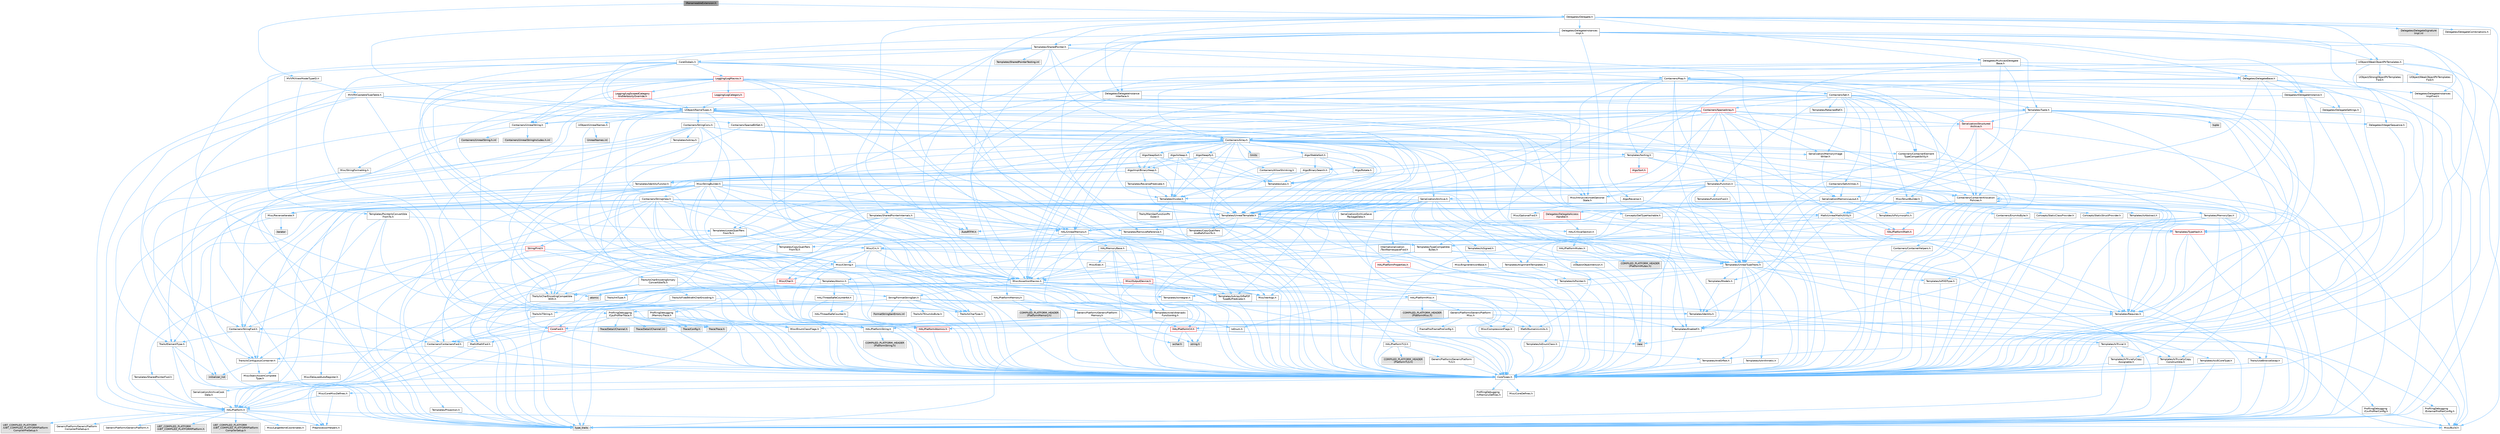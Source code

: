 digraph "IRenameableExtension.h"
{
 // INTERACTIVE_SVG=YES
 // LATEX_PDF_SIZE
  bgcolor="transparent";
  edge [fontname=Helvetica,fontsize=10,labelfontname=Helvetica,labelfontsize=10];
  node [fontname=Helvetica,fontsize=10,shape=box,height=0.2,width=0.4];
  Node1 [id="Node000001",label="IRenameableExtension.h",height=0.2,width=0.4,color="gray40", fillcolor="grey60", style="filled", fontcolor="black",tooltip=" "];
  Node1 -> Node2 [id="edge1_Node000001_Node000002",color="steelblue1",style="solid",tooltip=" "];
  Node2 [id="Node000002",label="MVVM/ViewModelTypeID.h",height=0.2,width=0.4,color="grey40", fillcolor="white", style="filled",URL="$d7/d3e/ViewModelTypeID_8h.html",tooltip=" "];
  Node2 -> Node3 [id="edge2_Node000002_Node000003",color="steelblue1",style="solid",tooltip=" "];
  Node3 [id="Node000003",label="CoreTypes.h",height=0.2,width=0.4,color="grey40", fillcolor="white", style="filled",URL="$dc/dec/CoreTypes_8h.html",tooltip=" "];
  Node3 -> Node4 [id="edge3_Node000003_Node000004",color="steelblue1",style="solid",tooltip=" "];
  Node4 [id="Node000004",label="HAL/Platform.h",height=0.2,width=0.4,color="grey40", fillcolor="white", style="filled",URL="$d9/dd0/Platform_8h.html",tooltip=" "];
  Node4 -> Node5 [id="edge4_Node000004_Node000005",color="steelblue1",style="solid",tooltip=" "];
  Node5 [id="Node000005",label="Misc/Build.h",height=0.2,width=0.4,color="grey40", fillcolor="white", style="filled",URL="$d3/dbb/Build_8h.html",tooltip=" "];
  Node4 -> Node6 [id="edge5_Node000004_Node000006",color="steelblue1",style="solid",tooltip=" "];
  Node6 [id="Node000006",label="Misc/LargeWorldCoordinates.h",height=0.2,width=0.4,color="grey40", fillcolor="white", style="filled",URL="$d2/dcb/LargeWorldCoordinates_8h.html",tooltip=" "];
  Node4 -> Node7 [id="edge6_Node000004_Node000007",color="steelblue1",style="solid",tooltip=" "];
  Node7 [id="Node000007",label="type_traits",height=0.2,width=0.4,color="grey60", fillcolor="#E0E0E0", style="filled",tooltip=" "];
  Node4 -> Node8 [id="edge7_Node000004_Node000008",color="steelblue1",style="solid",tooltip=" "];
  Node8 [id="Node000008",label="PreprocessorHelpers.h",height=0.2,width=0.4,color="grey40", fillcolor="white", style="filled",URL="$db/ddb/PreprocessorHelpers_8h.html",tooltip=" "];
  Node4 -> Node9 [id="edge8_Node000004_Node000009",color="steelblue1",style="solid",tooltip=" "];
  Node9 [id="Node000009",label="UBT_COMPILED_PLATFORM\l/UBT_COMPILED_PLATFORMPlatform\lCompilerPreSetup.h",height=0.2,width=0.4,color="grey60", fillcolor="#E0E0E0", style="filled",tooltip=" "];
  Node4 -> Node10 [id="edge9_Node000004_Node000010",color="steelblue1",style="solid",tooltip=" "];
  Node10 [id="Node000010",label="GenericPlatform/GenericPlatform\lCompilerPreSetup.h",height=0.2,width=0.4,color="grey40", fillcolor="white", style="filled",URL="$d9/dc8/GenericPlatformCompilerPreSetup_8h.html",tooltip=" "];
  Node4 -> Node11 [id="edge10_Node000004_Node000011",color="steelblue1",style="solid",tooltip=" "];
  Node11 [id="Node000011",label="GenericPlatform/GenericPlatform.h",height=0.2,width=0.4,color="grey40", fillcolor="white", style="filled",URL="$d6/d84/GenericPlatform_8h.html",tooltip=" "];
  Node4 -> Node12 [id="edge11_Node000004_Node000012",color="steelblue1",style="solid",tooltip=" "];
  Node12 [id="Node000012",label="UBT_COMPILED_PLATFORM\l/UBT_COMPILED_PLATFORMPlatform.h",height=0.2,width=0.4,color="grey60", fillcolor="#E0E0E0", style="filled",tooltip=" "];
  Node4 -> Node13 [id="edge12_Node000004_Node000013",color="steelblue1",style="solid",tooltip=" "];
  Node13 [id="Node000013",label="UBT_COMPILED_PLATFORM\l/UBT_COMPILED_PLATFORMPlatform\lCompilerSetup.h",height=0.2,width=0.4,color="grey60", fillcolor="#E0E0E0", style="filled",tooltip=" "];
  Node3 -> Node14 [id="edge13_Node000003_Node000014",color="steelblue1",style="solid",tooltip=" "];
  Node14 [id="Node000014",label="ProfilingDebugging\l/UMemoryDefines.h",height=0.2,width=0.4,color="grey40", fillcolor="white", style="filled",URL="$d2/da2/UMemoryDefines_8h.html",tooltip=" "];
  Node3 -> Node15 [id="edge14_Node000003_Node000015",color="steelblue1",style="solid",tooltip=" "];
  Node15 [id="Node000015",label="Misc/CoreMiscDefines.h",height=0.2,width=0.4,color="grey40", fillcolor="white", style="filled",URL="$da/d38/CoreMiscDefines_8h.html",tooltip=" "];
  Node15 -> Node4 [id="edge15_Node000015_Node000004",color="steelblue1",style="solid",tooltip=" "];
  Node15 -> Node8 [id="edge16_Node000015_Node000008",color="steelblue1",style="solid",tooltip=" "];
  Node3 -> Node16 [id="edge17_Node000003_Node000016",color="steelblue1",style="solid",tooltip=" "];
  Node16 [id="Node000016",label="Misc/CoreDefines.h",height=0.2,width=0.4,color="grey40", fillcolor="white", style="filled",URL="$d3/dd2/CoreDefines_8h.html",tooltip=" "];
  Node2 -> Node17 [id="edge18_Node000002_Node000017",color="steelblue1",style="solid",tooltip=" "];
  Node17 [id="Node000017",label="MVVM/CastableTypeTable.h",height=0.2,width=0.4,color="grey40", fillcolor="white", style="filled",URL="$d4/dab/CastableTypeTable_8h.html",tooltip=" "];
  Node17 -> Node3 [id="edge19_Node000017_Node000003",color="steelblue1",style="solid",tooltip=" "];
  Node17 -> Node4 [id="edge20_Node000017_Node000004",color="steelblue1",style="solid",tooltip=" "];
  Node17 -> Node18 [id="edge21_Node000017_Node000018",color="steelblue1",style="solid",tooltip=" "];
  Node18 [id="Node000018",label="Templates/UnrealTemplate.h",height=0.2,width=0.4,color="grey40", fillcolor="white", style="filled",URL="$d4/d24/UnrealTemplate_8h.html",tooltip=" "];
  Node18 -> Node3 [id="edge22_Node000018_Node000003",color="steelblue1",style="solid",tooltip=" "];
  Node18 -> Node19 [id="edge23_Node000018_Node000019",color="steelblue1",style="solid",tooltip=" "];
  Node19 [id="Node000019",label="Templates/IsPointer.h",height=0.2,width=0.4,color="grey40", fillcolor="white", style="filled",URL="$d7/d05/IsPointer_8h.html",tooltip=" "];
  Node19 -> Node3 [id="edge24_Node000019_Node000003",color="steelblue1",style="solid",tooltip=" "];
  Node18 -> Node20 [id="edge25_Node000018_Node000020",color="steelblue1",style="solid",tooltip=" "];
  Node20 [id="Node000020",label="HAL/UnrealMemory.h",height=0.2,width=0.4,color="grey40", fillcolor="white", style="filled",URL="$d9/d96/UnrealMemory_8h.html",tooltip=" "];
  Node20 -> Node3 [id="edge26_Node000020_Node000003",color="steelblue1",style="solid",tooltip=" "];
  Node20 -> Node21 [id="edge27_Node000020_Node000021",color="steelblue1",style="solid",tooltip=" "];
  Node21 [id="Node000021",label="GenericPlatform/GenericPlatform\lMemory.h",height=0.2,width=0.4,color="grey40", fillcolor="white", style="filled",URL="$dd/d22/GenericPlatformMemory_8h.html",tooltip=" "];
  Node21 -> Node22 [id="edge28_Node000021_Node000022",color="steelblue1",style="solid",tooltip=" "];
  Node22 [id="Node000022",label="CoreFwd.h",height=0.2,width=0.4,color="red", fillcolor="#FFF0F0", style="filled",URL="$d1/d1e/CoreFwd_8h.html",tooltip=" "];
  Node22 -> Node3 [id="edge29_Node000022_Node000003",color="steelblue1",style="solid",tooltip=" "];
  Node22 -> Node23 [id="edge30_Node000022_Node000023",color="steelblue1",style="solid",tooltip=" "];
  Node23 [id="Node000023",label="Containers/ContainersFwd.h",height=0.2,width=0.4,color="grey40", fillcolor="white", style="filled",URL="$d4/d0a/ContainersFwd_8h.html",tooltip=" "];
  Node23 -> Node4 [id="edge31_Node000023_Node000004",color="steelblue1",style="solid",tooltip=" "];
  Node23 -> Node3 [id="edge32_Node000023_Node000003",color="steelblue1",style="solid",tooltip=" "];
  Node23 -> Node24 [id="edge33_Node000023_Node000024",color="steelblue1",style="solid",tooltip=" "];
  Node24 [id="Node000024",label="Traits/IsContiguousContainer.h",height=0.2,width=0.4,color="grey40", fillcolor="white", style="filled",URL="$d5/d3c/IsContiguousContainer_8h.html",tooltip=" "];
  Node24 -> Node3 [id="edge34_Node000024_Node000003",color="steelblue1",style="solid",tooltip=" "];
  Node24 -> Node25 [id="edge35_Node000024_Node000025",color="steelblue1",style="solid",tooltip=" "];
  Node25 [id="Node000025",label="Misc/StaticAssertComplete\lType.h",height=0.2,width=0.4,color="grey40", fillcolor="white", style="filled",URL="$d5/d4e/StaticAssertCompleteType_8h.html",tooltip=" "];
  Node24 -> Node26 [id="edge36_Node000024_Node000026",color="steelblue1",style="solid",tooltip=" "];
  Node26 [id="Node000026",label="initializer_list",height=0.2,width=0.4,color="grey60", fillcolor="#E0E0E0", style="filled",tooltip=" "];
  Node22 -> Node27 [id="edge37_Node000022_Node000027",color="steelblue1",style="solid",tooltip=" "];
  Node27 [id="Node000027",label="Math/MathFwd.h",height=0.2,width=0.4,color="grey40", fillcolor="white", style="filled",URL="$d2/d10/MathFwd_8h.html",tooltip=" "];
  Node27 -> Node4 [id="edge38_Node000027_Node000004",color="steelblue1",style="solid",tooltip=" "];
  Node21 -> Node3 [id="edge39_Node000021_Node000003",color="steelblue1",style="solid",tooltip=" "];
  Node21 -> Node29 [id="edge40_Node000021_Node000029",color="steelblue1",style="solid",tooltip=" "];
  Node29 [id="Node000029",label="HAL/PlatformString.h",height=0.2,width=0.4,color="grey40", fillcolor="white", style="filled",URL="$db/db5/PlatformString_8h.html",tooltip=" "];
  Node29 -> Node3 [id="edge41_Node000029_Node000003",color="steelblue1",style="solid",tooltip=" "];
  Node29 -> Node30 [id="edge42_Node000029_Node000030",color="steelblue1",style="solid",tooltip=" "];
  Node30 [id="Node000030",label="COMPILED_PLATFORM_HEADER\l(PlatformString.h)",height=0.2,width=0.4,color="grey60", fillcolor="#E0E0E0", style="filled",tooltip=" "];
  Node21 -> Node31 [id="edge43_Node000021_Node000031",color="steelblue1",style="solid",tooltip=" "];
  Node31 [id="Node000031",label="string.h",height=0.2,width=0.4,color="grey60", fillcolor="#E0E0E0", style="filled",tooltip=" "];
  Node21 -> Node32 [id="edge44_Node000021_Node000032",color="steelblue1",style="solid",tooltip=" "];
  Node32 [id="Node000032",label="wchar.h",height=0.2,width=0.4,color="grey60", fillcolor="#E0E0E0", style="filled",tooltip=" "];
  Node20 -> Node33 [id="edge45_Node000020_Node000033",color="steelblue1",style="solid",tooltip=" "];
  Node33 [id="Node000033",label="HAL/MemoryBase.h",height=0.2,width=0.4,color="grey40", fillcolor="white", style="filled",URL="$d6/d9f/MemoryBase_8h.html",tooltip=" "];
  Node33 -> Node3 [id="edge46_Node000033_Node000003",color="steelblue1",style="solid",tooltip=" "];
  Node33 -> Node34 [id="edge47_Node000033_Node000034",color="steelblue1",style="solid",tooltip=" "];
  Node34 [id="Node000034",label="HAL/PlatformAtomics.h",height=0.2,width=0.4,color="red", fillcolor="#FFF0F0", style="filled",URL="$d3/d36/PlatformAtomics_8h.html",tooltip=" "];
  Node34 -> Node3 [id="edge48_Node000034_Node000003",color="steelblue1",style="solid",tooltip=" "];
  Node33 -> Node37 [id="edge49_Node000033_Node000037",color="steelblue1",style="solid",tooltip=" "];
  Node37 [id="Node000037",label="HAL/PlatformCrt.h",height=0.2,width=0.4,color="red", fillcolor="#FFF0F0", style="filled",URL="$d8/d75/PlatformCrt_8h.html",tooltip=" "];
  Node37 -> Node38 [id="edge50_Node000037_Node000038",color="steelblue1",style="solid",tooltip=" "];
  Node38 [id="Node000038",label="new",height=0.2,width=0.4,color="grey60", fillcolor="#E0E0E0", style="filled",tooltip=" "];
  Node37 -> Node32 [id="edge51_Node000037_Node000032",color="steelblue1",style="solid",tooltip=" "];
  Node37 -> Node31 [id="edge52_Node000037_Node000031",color="steelblue1",style="solid",tooltip=" "];
  Node33 -> Node45 [id="edge53_Node000033_Node000045",color="steelblue1",style="solid",tooltip=" "];
  Node45 [id="Node000045",label="Misc/Exec.h",height=0.2,width=0.4,color="grey40", fillcolor="white", style="filled",URL="$de/ddb/Exec_8h.html",tooltip=" "];
  Node45 -> Node3 [id="edge54_Node000045_Node000003",color="steelblue1",style="solid",tooltip=" "];
  Node45 -> Node46 [id="edge55_Node000045_Node000046",color="steelblue1",style="solid",tooltip=" "];
  Node46 [id="Node000046",label="Misc/AssertionMacros.h",height=0.2,width=0.4,color="grey40", fillcolor="white", style="filled",URL="$d0/dfa/AssertionMacros_8h.html",tooltip=" "];
  Node46 -> Node3 [id="edge56_Node000046_Node000003",color="steelblue1",style="solid",tooltip=" "];
  Node46 -> Node4 [id="edge57_Node000046_Node000004",color="steelblue1",style="solid",tooltip=" "];
  Node46 -> Node47 [id="edge58_Node000046_Node000047",color="steelblue1",style="solid",tooltip=" "];
  Node47 [id="Node000047",label="HAL/PlatformMisc.h",height=0.2,width=0.4,color="grey40", fillcolor="white", style="filled",URL="$d0/df5/PlatformMisc_8h.html",tooltip=" "];
  Node47 -> Node3 [id="edge59_Node000047_Node000003",color="steelblue1",style="solid",tooltip=" "];
  Node47 -> Node48 [id="edge60_Node000047_Node000048",color="steelblue1",style="solid",tooltip=" "];
  Node48 [id="Node000048",label="GenericPlatform/GenericPlatform\lMisc.h",height=0.2,width=0.4,color="grey40", fillcolor="white", style="filled",URL="$db/d9a/GenericPlatformMisc_8h.html",tooltip=" "];
  Node48 -> Node49 [id="edge61_Node000048_Node000049",color="steelblue1",style="solid",tooltip=" "];
  Node49 [id="Node000049",label="Containers/StringFwd.h",height=0.2,width=0.4,color="grey40", fillcolor="white", style="filled",URL="$df/d37/StringFwd_8h.html",tooltip=" "];
  Node49 -> Node3 [id="edge62_Node000049_Node000003",color="steelblue1",style="solid",tooltip=" "];
  Node49 -> Node50 [id="edge63_Node000049_Node000050",color="steelblue1",style="solid",tooltip=" "];
  Node50 [id="Node000050",label="Traits/ElementType.h",height=0.2,width=0.4,color="grey40", fillcolor="white", style="filled",URL="$d5/d4f/ElementType_8h.html",tooltip=" "];
  Node50 -> Node4 [id="edge64_Node000050_Node000004",color="steelblue1",style="solid",tooltip=" "];
  Node50 -> Node26 [id="edge65_Node000050_Node000026",color="steelblue1",style="solid",tooltip=" "];
  Node50 -> Node7 [id="edge66_Node000050_Node000007",color="steelblue1",style="solid",tooltip=" "];
  Node49 -> Node24 [id="edge67_Node000049_Node000024",color="steelblue1",style="solid",tooltip=" "];
  Node48 -> Node22 [id="edge68_Node000048_Node000022",color="steelblue1",style="solid",tooltip=" "];
  Node48 -> Node3 [id="edge69_Node000048_Node000003",color="steelblue1",style="solid",tooltip=" "];
  Node48 -> Node51 [id="edge70_Node000048_Node000051",color="steelblue1",style="solid",tooltip=" "];
  Node51 [id="Node000051",label="FramePro/FrameProConfig.h",height=0.2,width=0.4,color="grey40", fillcolor="white", style="filled",URL="$d7/d90/FrameProConfig_8h.html",tooltip=" "];
  Node48 -> Node37 [id="edge71_Node000048_Node000037",color="steelblue1",style="solid",tooltip=" "];
  Node48 -> Node52 [id="edge72_Node000048_Node000052",color="steelblue1",style="solid",tooltip=" "];
  Node52 [id="Node000052",label="Math/NumericLimits.h",height=0.2,width=0.4,color="grey40", fillcolor="white", style="filled",URL="$df/d1b/NumericLimits_8h.html",tooltip=" "];
  Node52 -> Node3 [id="edge73_Node000052_Node000003",color="steelblue1",style="solid",tooltip=" "];
  Node48 -> Node53 [id="edge74_Node000048_Node000053",color="steelblue1",style="solid",tooltip=" "];
  Node53 [id="Node000053",label="Misc/CompressionFlags.h",height=0.2,width=0.4,color="grey40", fillcolor="white", style="filled",URL="$d9/d76/CompressionFlags_8h.html",tooltip=" "];
  Node48 -> Node54 [id="edge75_Node000048_Node000054",color="steelblue1",style="solid",tooltip=" "];
  Node54 [id="Node000054",label="Misc/EnumClassFlags.h",height=0.2,width=0.4,color="grey40", fillcolor="white", style="filled",URL="$d8/de7/EnumClassFlags_8h.html",tooltip=" "];
  Node48 -> Node55 [id="edge76_Node000048_Node000055",color="steelblue1",style="solid",tooltip=" "];
  Node55 [id="Node000055",label="ProfilingDebugging\l/CsvProfilerConfig.h",height=0.2,width=0.4,color="grey40", fillcolor="white", style="filled",URL="$d3/d88/CsvProfilerConfig_8h.html",tooltip=" "];
  Node55 -> Node5 [id="edge77_Node000055_Node000005",color="steelblue1",style="solid",tooltip=" "];
  Node48 -> Node56 [id="edge78_Node000048_Node000056",color="steelblue1",style="solid",tooltip=" "];
  Node56 [id="Node000056",label="ProfilingDebugging\l/ExternalProfilerConfig.h",height=0.2,width=0.4,color="grey40", fillcolor="white", style="filled",URL="$d3/dbb/ExternalProfilerConfig_8h.html",tooltip=" "];
  Node56 -> Node5 [id="edge79_Node000056_Node000005",color="steelblue1",style="solid",tooltip=" "];
  Node47 -> Node57 [id="edge80_Node000047_Node000057",color="steelblue1",style="solid",tooltip=" "];
  Node57 [id="Node000057",label="COMPILED_PLATFORM_HEADER\l(PlatformMisc.h)",height=0.2,width=0.4,color="grey60", fillcolor="#E0E0E0", style="filled",tooltip=" "];
  Node47 -> Node58 [id="edge81_Node000047_Node000058",color="steelblue1",style="solid",tooltip=" "];
  Node58 [id="Node000058",label="ProfilingDebugging\l/CpuProfilerTrace.h",height=0.2,width=0.4,color="grey40", fillcolor="white", style="filled",URL="$da/dcb/CpuProfilerTrace_8h.html",tooltip=" "];
  Node58 -> Node3 [id="edge82_Node000058_Node000003",color="steelblue1",style="solid",tooltip=" "];
  Node58 -> Node23 [id="edge83_Node000058_Node000023",color="steelblue1",style="solid",tooltip=" "];
  Node58 -> Node34 [id="edge84_Node000058_Node000034",color="steelblue1",style="solid",tooltip=" "];
  Node58 -> Node8 [id="edge85_Node000058_Node000008",color="steelblue1",style="solid",tooltip=" "];
  Node58 -> Node5 [id="edge86_Node000058_Node000005",color="steelblue1",style="solid",tooltip=" "];
  Node58 -> Node59 [id="edge87_Node000058_Node000059",color="steelblue1",style="solid",tooltip=" "];
  Node59 [id="Node000059",label="Trace/Config.h",height=0.2,width=0.4,color="grey60", fillcolor="#E0E0E0", style="filled",tooltip=" "];
  Node58 -> Node60 [id="edge88_Node000058_Node000060",color="steelblue1",style="solid",tooltip=" "];
  Node60 [id="Node000060",label="Trace/Detail/Channel.h",height=0.2,width=0.4,color="grey60", fillcolor="#E0E0E0", style="filled",tooltip=" "];
  Node58 -> Node61 [id="edge89_Node000058_Node000061",color="steelblue1",style="solid",tooltip=" "];
  Node61 [id="Node000061",label="Trace/Detail/Channel.inl",height=0.2,width=0.4,color="grey60", fillcolor="#E0E0E0", style="filled",tooltip=" "];
  Node58 -> Node62 [id="edge90_Node000058_Node000062",color="steelblue1",style="solid",tooltip=" "];
  Node62 [id="Node000062",label="Trace/Trace.h",height=0.2,width=0.4,color="grey60", fillcolor="#E0E0E0", style="filled",tooltip=" "];
  Node46 -> Node8 [id="edge91_Node000046_Node000008",color="steelblue1",style="solid",tooltip=" "];
  Node46 -> Node63 [id="edge92_Node000046_Node000063",color="steelblue1",style="solid",tooltip=" "];
  Node63 [id="Node000063",label="Templates/EnableIf.h",height=0.2,width=0.4,color="grey40", fillcolor="white", style="filled",URL="$d7/d60/EnableIf_8h.html",tooltip=" "];
  Node63 -> Node3 [id="edge93_Node000063_Node000003",color="steelblue1",style="solid",tooltip=" "];
  Node46 -> Node64 [id="edge94_Node000046_Node000064",color="steelblue1",style="solid",tooltip=" "];
  Node64 [id="Node000064",label="Templates/IsArrayOrRefOf\lTypeByPredicate.h",height=0.2,width=0.4,color="grey40", fillcolor="white", style="filled",URL="$d6/da1/IsArrayOrRefOfTypeByPredicate_8h.html",tooltip=" "];
  Node64 -> Node3 [id="edge95_Node000064_Node000003",color="steelblue1",style="solid",tooltip=" "];
  Node46 -> Node65 [id="edge96_Node000046_Node000065",color="steelblue1",style="solid",tooltip=" "];
  Node65 [id="Node000065",label="Templates/IsValidVariadic\lFunctionArg.h",height=0.2,width=0.4,color="grey40", fillcolor="white", style="filled",URL="$d0/dc8/IsValidVariadicFunctionArg_8h.html",tooltip=" "];
  Node65 -> Node3 [id="edge97_Node000065_Node000003",color="steelblue1",style="solid",tooltip=" "];
  Node65 -> Node66 [id="edge98_Node000065_Node000066",color="steelblue1",style="solid",tooltip=" "];
  Node66 [id="Node000066",label="IsEnum.h",height=0.2,width=0.4,color="grey40", fillcolor="white", style="filled",URL="$d4/de5/IsEnum_8h.html",tooltip=" "];
  Node65 -> Node7 [id="edge99_Node000065_Node000007",color="steelblue1",style="solid",tooltip=" "];
  Node46 -> Node67 [id="edge100_Node000046_Node000067",color="steelblue1",style="solid",tooltip=" "];
  Node67 [id="Node000067",label="Traits/IsCharEncodingCompatible\lWith.h",height=0.2,width=0.4,color="grey40", fillcolor="white", style="filled",URL="$df/dd1/IsCharEncodingCompatibleWith_8h.html",tooltip=" "];
  Node67 -> Node7 [id="edge101_Node000067_Node000007",color="steelblue1",style="solid",tooltip=" "];
  Node67 -> Node68 [id="edge102_Node000067_Node000068",color="steelblue1",style="solid",tooltip=" "];
  Node68 [id="Node000068",label="Traits/IsCharType.h",height=0.2,width=0.4,color="grey40", fillcolor="white", style="filled",URL="$db/d51/IsCharType_8h.html",tooltip=" "];
  Node68 -> Node3 [id="edge103_Node000068_Node000003",color="steelblue1",style="solid",tooltip=" "];
  Node46 -> Node69 [id="edge104_Node000046_Node000069",color="steelblue1",style="solid",tooltip=" "];
  Node69 [id="Node000069",label="Misc/VarArgs.h",height=0.2,width=0.4,color="grey40", fillcolor="white", style="filled",URL="$d5/d6f/VarArgs_8h.html",tooltip=" "];
  Node69 -> Node3 [id="edge105_Node000069_Node000003",color="steelblue1",style="solid",tooltip=" "];
  Node46 -> Node70 [id="edge106_Node000046_Node000070",color="steelblue1",style="solid",tooltip=" "];
  Node70 [id="Node000070",label="String/FormatStringSan.h",height=0.2,width=0.4,color="grey40", fillcolor="white", style="filled",URL="$d3/d8b/FormatStringSan_8h.html",tooltip=" "];
  Node70 -> Node7 [id="edge107_Node000070_Node000007",color="steelblue1",style="solid",tooltip=" "];
  Node70 -> Node3 [id="edge108_Node000070_Node000003",color="steelblue1",style="solid",tooltip=" "];
  Node70 -> Node71 [id="edge109_Node000070_Node000071",color="steelblue1",style="solid",tooltip=" "];
  Node71 [id="Node000071",label="Templates/Requires.h",height=0.2,width=0.4,color="grey40", fillcolor="white", style="filled",URL="$dc/d96/Requires_8h.html",tooltip=" "];
  Node71 -> Node63 [id="edge110_Node000071_Node000063",color="steelblue1",style="solid",tooltip=" "];
  Node71 -> Node7 [id="edge111_Node000071_Node000007",color="steelblue1",style="solid",tooltip=" "];
  Node70 -> Node72 [id="edge112_Node000070_Node000072",color="steelblue1",style="solid",tooltip=" "];
  Node72 [id="Node000072",label="Templates/Identity.h",height=0.2,width=0.4,color="grey40", fillcolor="white", style="filled",URL="$d0/dd5/Identity_8h.html",tooltip=" "];
  Node70 -> Node65 [id="edge113_Node000070_Node000065",color="steelblue1",style="solid",tooltip=" "];
  Node70 -> Node68 [id="edge114_Node000070_Node000068",color="steelblue1",style="solid",tooltip=" "];
  Node70 -> Node73 [id="edge115_Node000070_Node000073",color="steelblue1",style="solid",tooltip=" "];
  Node73 [id="Node000073",label="Traits/IsTEnumAsByte.h",height=0.2,width=0.4,color="grey40", fillcolor="white", style="filled",URL="$d1/de6/IsTEnumAsByte_8h.html",tooltip=" "];
  Node70 -> Node74 [id="edge116_Node000070_Node000074",color="steelblue1",style="solid",tooltip=" "];
  Node74 [id="Node000074",label="Traits/IsTString.h",height=0.2,width=0.4,color="grey40", fillcolor="white", style="filled",URL="$d0/df8/IsTString_8h.html",tooltip=" "];
  Node74 -> Node23 [id="edge117_Node000074_Node000023",color="steelblue1",style="solid",tooltip=" "];
  Node70 -> Node23 [id="edge118_Node000070_Node000023",color="steelblue1",style="solid",tooltip=" "];
  Node70 -> Node75 [id="edge119_Node000070_Node000075",color="steelblue1",style="solid",tooltip=" "];
  Node75 [id="Node000075",label="FormatStringSanErrors.inl",height=0.2,width=0.4,color="grey60", fillcolor="#E0E0E0", style="filled",tooltip=" "];
  Node46 -> Node76 [id="edge120_Node000046_Node000076",color="steelblue1",style="solid",tooltip=" "];
  Node76 [id="Node000076",label="atomic",height=0.2,width=0.4,color="grey60", fillcolor="#E0E0E0", style="filled",tooltip=" "];
  Node33 -> Node77 [id="edge121_Node000033_Node000077",color="steelblue1",style="solid",tooltip=" "];
  Node77 [id="Node000077",label="Misc/OutputDevice.h",height=0.2,width=0.4,color="red", fillcolor="#FFF0F0", style="filled",URL="$d7/d32/OutputDevice_8h.html",tooltip=" "];
  Node77 -> Node22 [id="edge122_Node000077_Node000022",color="steelblue1",style="solid",tooltip=" "];
  Node77 -> Node3 [id="edge123_Node000077_Node000003",color="steelblue1",style="solid",tooltip=" "];
  Node77 -> Node69 [id="edge124_Node000077_Node000069",color="steelblue1",style="solid",tooltip=" "];
  Node77 -> Node64 [id="edge125_Node000077_Node000064",color="steelblue1",style="solid",tooltip=" "];
  Node77 -> Node65 [id="edge126_Node000077_Node000065",color="steelblue1",style="solid",tooltip=" "];
  Node77 -> Node67 [id="edge127_Node000077_Node000067",color="steelblue1",style="solid",tooltip=" "];
  Node33 -> Node79 [id="edge128_Node000033_Node000079",color="steelblue1",style="solid",tooltip=" "];
  Node79 [id="Node000079",label="Templates/Atomic.h",height=0.2,width=0.4,color="grey40", fillcolor="white", style="filled",URL="$d3/d91/Atomic_8h.html",tooltip=" "];
  Node79 -> Node80 [id="edge129_Node000079_Node000080",color="steelblue1",style="solid",tooltip=" "];
  Node80 [id="Node000080",label="HAL/ThreadSafeCounter.h",height=0.2,width=0.4,color="grey40", fillcolor="white", style="filled",URL="$dc/dc9/ThreadSafeCounter_8h.html",tooltip=" "];
  Node80 -> Node3 [id="edge130_Node000080_Node000003",color="steelblue1",style="solid",tooltip=" "];
  Node80 -> Node34 [id="edge131_Node000080_Node000034",color="steelblue1",style="solid",tooltip=" "];
  Node79 -> Node81 [id="edge132_Node000079_Node000081",color="steelblue1",style="solid",tooltip=" "];
  Node81 [id="Node000081",label="HAL/ThreadSafeCounter64.h",height=0.2,width=0.4,color="grey40", fillcolor="white", style="filled",URL="$d0/d12/ThreadSafeCounter64_8h.html",tooltip=" "];
  Node81 -> Node3 [id="edge133_Node000081_Node000003",color="steelblue1",style="solid",tooltip=" "];
  Node81 -> Node80 [id="edge134_Node000081_Node000080",color="steelblue1",style="solid",tooltip=" "];
  Node79 -> Node82 [id="edge135_Node000079_Node000082",color="steelblue1",style="solid",tooltip=" "];
  Node82 [id="Node000082",label="Templates/IsIntegral.h",height=0.2,width=0.4,color="grey40", fillcolor="white", style="filled",URL="$da/d64/IsIntegral_8h.html",tooltip=" "];
  Node82 -> Node3 [id="edge136_Node000082_Node000003",color="steelblue1",style="solid",tooltip=" "];
  Node79 -> Node83 [id="edge137_Node000079_Node000083",color="steelblue1",style="solid",tooltip=" "];
  Node83 [id="Node000083",label="Templates/IsTrivial.h",height=0.2,width=0.4,color="grey40", fillcolor="white", style="filled",URL="$da/d4c/IsTrivial_8h.html",tooltip=" "];
  Node83 -> Node84 [id="edge138_Node000083_Node000084",color="steelblue1",style="solid",tooltip=" "];
  Node84 [id="Node000084",label="Templates/AndOrNot.h",height=0.2,width=0.4,color="grey40", fillcolor="white", style="filled",URL="$db/d0a/AndOrNot_8h.html",tooltip=" "];
  Node84 -> Node3 [id="edge139_Node000084_Node000003",color="steelblue1",style="solid",tooltip=" "];
  Node83 -> Node85 [id="edge140_Node000083_Node000085",color="steelblue1",style="solid",tooltip=" "];
  Node85 [id="Node000085",label="Templates/IsTriviallyCopy\lConstructible.h",height=0.2,width=0.4,color="grey40", fillcolor="white", style="filled",URL="$d3/d78/IsTriviallyCopyConstructible_8h.html",tooltip=" "];
  Node85 -> Node3 [id="edge141_Node000085_Node000003",color="steelblue1",style="solid",tooltip=" "];
  Node85 -> Node7 [id="edge142_Node000085_Node000007",color="steelblue1",style="solid",tooltip=" "];
  Node83 -> Node86 [id="edge143_Node000083_Node000086",color="steelblue1",style="solid",tooltip=" "];
  Node86 [id="Node000086",label="Templates/IsTriviallyCopy\lAssignable.h",height=0.2,width=0.4,color="grey40", fillcolor="white", style="filled",URL="$d2/df2/IsTriviallyCopyAssignable_8h.html",tooltip=" "];
  Node86 -> Node3 [id="edge144_Node000086_Node000003",color="steelblue1",style="solid",tooltip=" "];
  Node86 -> Node7 [id="edge145_Node000086_Node000007",color="steelblue1",style="solid",tooltip=" "];
  Node83 -> Node7 [id="edge146_Node000083_Node000007",color="steelblue1",style="solid",tooltip=" "];
  Node79 -> Node87 [id="edge147_Node000079_Node000087",color="steelblue1",style="solid",tooltip=" "];
  Node87 [id="Node000087",label="Traits/IntType.h",height=0.2,width=0.4,color="grey40", fillcolor="white", style="filled",URL="$d7/deb/IntType_8h.html",tooltip=" "];
  Node87 -> Node4 [id="edge148_Node000087_Node000004",color="steelblue1",style="solid",tooltip=" "];
  Node79 -> Node76 [id="edge149_Node000079_Node000076",color="steelblue1",style="solid",tooltip=" "];
  Node20 -> Node88 [id="edge150_Node000020_Node000088",color="steelblue1",style="solid",tooltip=" "];
  Node88 [id="Node000088",label="HAL/PlatformMemory.h",height=0.2,width=0.4,color="grey40", fillcolor="white", style="filled",URL="$de/d68/PlatformMemory_8h.html",tooltip=" "];
  Node88 -> Node3 [id="edge151_Node000088_Node000003",color="steelblue1",style="solid",tooltip=" "];
  Node88 -> Node21 [id="edge152_Node000088_Node000021",color="steelblue1",style="solid",tooltip=" "];
  Node88 -> Node89 [id="edge153_Node000088_Node000089",color="steelblue1",style="solid",tooltip=" "];
  Node89 [id="Node000089",label="COMPILED_PLATFORM_HEADER\l(PlatformMemory.h)",height=0.2,width=0.4,color="grey60", fillcolor="#E0E0E0", style="filled",tooltip=" "];
  Node20 -> Node90 [id="edge154_Node000020_Node000090",color="steelblue1",style="solid",tooltip=" "];
  Node90 [id="Node000090",label="ProfilingDebugging\l/MemoryTrace.h",height=0.2,width=0.4,color="grey40", fillcolor="white", style="filled",URL="$da/dd7/MemoryTrace_8h.html",tooltip=" "];
  Node90 -> Node4 [id="edge155_Node000090_Node000004",color="steelblue1",style="solid",tooltip=" "];
  Node90 -> Node54 [id="edge156_Node000090_Node000054",color="steelblue1",style="solid",tooltip=" "];
  Node90 -> Node59 [id="edge157_Node000090_Node000059",color="steelblue1",style="solid",tooltip=" "];
  Node90 -> Node62 [id="edge158_Node000090_Node000062",color="steelblue1",style="solid",tooltip=" "];
  Node20 -> Node19 [id="edge159_Node000020_Node000019",color="steelblue1",style="solid",tooltip=" "];
  Node18 -> Node91 [id="edge160_Node000018_Node000091",color="steelblue1",style="solid",tooltip=" "];
  Node91 [id="Node000091",label="Templates/CopyQualifiers\lAndRefsFromTo.h",height=0.2,width=0.4,color="grey40", fillcolor="white", style="filled",URL="$d3/db3/CopyQualifiersAndRefsFromTo_8h.html",tooltip=" "];
  Node91 -> Node92 [id="edge161_Node000091_Node000092",color="steelblue1",style="solid",tooltip=" "];
  Node92 [id="Node000092",label="Templates/CopyQualifiers\lFromTo.h",height=0.2,width=0.4,color="grey40", fillcolor="white", style="filled",URL="$d5/db4/CopyQualifiersFromTo_8h.html",tooltip=" "];
  Node18 -> Node93 [id="edge162_Node000018_Node000093",color="steelblue1",style="solid",tooltip=" "];
  Node93 [id="Node000093",label="Templates/UnrealTypeTraits.h",height=0.2,width=0.4,color="grey40", fillcolor="white", style="filled",URL="$d2/d2d/UnrealTypeTraits_8h.html",tooltip=" "];
  Node93 -> Node3 [id="edge163_Node000093_Node000003",color="steelblue1",style="solid",tooltip=" "];
  Node93 -> Node19 [id="edge164_Node000093_Node000019",color="steelblue1",style="solid",tooltip=" "];
  Node93 -> Node46 [id="edge165_Node000093_Node000046",color="steelblue1",style="solid",tooltip=" "];
  Node93 -> Node84 [id="edge166_Node000093_Node000084",color="steelblue1",style="solid",tooltip=" "];
  Node93 -> Node63 [id="edge167_Node000093_Node000063",color="steelblue1",style="solid",tooltip=" "];
  Node93 -> Node94 [id="edge168_Node000093_Node000094",color="steelblue1",style="solid",tooltip=" "];
  Node94 [id="Node000094",label="Templates/IsArithmetic.h",height=0.2,width=0.4,color="grey40", fillcolor="white", style="filled",URL="$d2/d5d/IsArithmetic_8h.html",tooltip=" "];
  Node94 -> Node3 [id="edge169_Node000094_Node000003",color="steelblue1",style="solid",tooltip=" "];
  Node93 -> Node66 [id="edge170_Node000093_Node000066",color="steelblue1",style="solid",tooltip=" "];
  Node93 -> Node95 [id="edge171_Node000093_Node000095",color="steelblue1",style="solid",tooltip=" "];
  Node95 [id="Node000095",label="Templates/Models.h",height=0.2,width=0.4,color="grey40", fillcolor="white", style="filled",URL="$d3/d0c/Models_8h.html",tooltip=" "];
  Node95 -> Node72 [id="edge172_Node000095_Node000072",color="steelblue1",style="solid",tooltip=" "];
  Node93 -> Node96 [id="edge173_Node000093_Node000096",color="steelblue1",style="solid",tooltip=" "];
  Node96 [id="Node000096",label="Templates/IsPODType.h",height=0.2,width=0.4,color="grey40", fillcolor="white", style="filled",URL="$d7/db1/IsPODType_8h.html",tooltip=" "];
  Node96 -> Node3 [id="edge174_Node000096_Node000003",color="steelblue1",style="solid",tooltip=" "];
  Node93 -> Node97 [id="edge175_Node000093_Node000097",color="steelblue1",style="solid",tooltip=" "];
  Node97 [id="Node000097",label="Templates/IsUECoreType.h",height=0.2,width=0.4,color="grey40", fillcolor="white", style="filled",URL="$d1/db8/IsUECoreType_8h.html",tooltip=" "];
  Node97 -> Node3 [id="edge176_Node000097_Node000003",color="steelblue1",style="solid",tooltip=" "];
  Node97 -> Node7 [id="edge177_Node000097_Node000007",color="steelblue1",style="solid",tooltip=" "];
  Node93 -> Node85 [id="edge178_Node000093_Node000085",color="steelblue1",style="solid",tooltip=" "];
  Node18 -> Node98 [id="edge179_Node000018_Node000098",color="steelblue1",style="solid",tooltip=" "];
  Node98 [id="Node000098",label="Templates/RemoveReference.h",height=0.2,width=0.4,color="grey40", fillcolor="white", style="filled",URL="$da/dbe/RemoveReference_8h.html",tooltip=" "];
  Node98 -> Node3 [id="edge180_Node000098_Node000003",color="steelblue1",style="solid",tooltip=" "];
  Node18 -> Node71 [id="edge181_Node000018_Node000071",color="steelblue1",style="solid",tooltip=" "];
  Node18 -> Node99 [id="edge182_Node000018_Node000099",color="steelblue1",style="solid",tooltip=" "];
  Node99 [id="Node000099",label="Templates/TypeCompatible\lBytes.h",height=0.2,width=0.4,color="grey40", fillcolor="white", style="filled",URL="$df/d0a/TypeCompatibleBytes_8h.html",tooltip=" "];
  Node99 -> Node3 [id="edge183_Node000099_Node000003",color="steelblue1",style="solid",tooltip=" "];
  Node99 -> Node31 [id="edge184_Node000099_Node000031",color="steelblue1",style="solid",tooltip=" "];
  Node99 -> Node38 [id="edge185_Node000099_Node000038",color="steelblue1",style="solid",tooltip=" "];
  Node99 -> Node7 [id="edge186_Node000099_Node000007",color="steelblue1",style="solid",tooltip=" "];
  Node18 -> Node72 [id="edge187_Node000018_Node000072",color="steelblue1",style="solid",tooltip=" "];
  Node18 -> Node24 [id="edge188_Node000018_Node000024",color="steelblue1",style="solid",tooltip=" "];
  Node18 -> Node100 [id="edge189_Node000018_Node000100",color="steelblue1",style="solid",tooltip=" "];
  Node100 [id="Node000100",label="Traits/UseBitwiseSwap.h",height=0.2,width=0.4,color="grey40", fillcolor="white", style="filled",URL="$db/df3/UseBitwiseSwap_8h.html",tooltip=" "];
  Node100 -> Node3 [id="edge190_Node000100_Node000003",color="steelblue1",style="solid",tooltip=" "];
  Node100 -> Node7 [id="edge191_Node000100_Node000007",color="steelblue1",style="solid",tooltip=" "];
  Node18 -> Node7 [id="edge192_Node000018_Node000007",color="steelblue1",style="solid",tooltip=" "];
  Node17 -> Node101 [id="edge193_Node000017_Node000101",color="steelblue1",style="solid",tooltip=" "];
  Node101 [id="Node000101",label="Containers/SparseBitSet.h",height=0.2,width=0.4,color="grey40", fillcolor="white", style="filled",URL="$d5/d37/SparseBitSet_8h.html",tooltip=" "];
  Node101 -> Node3 [id="edge194_Node000101_Node000003",color="steelblue1",style="solid",tooltip=" "];
  Node101 -> Node18 [id="edge195_Node000101_Node000018",color="steelblue1",style="solid",tooltip=" "];
  Node101 -> Node102 [id="edge196_Node000101_Node000102",color="steelblue1",style="solid",tooltip=" "];
  Node102 [id="Node000102",label="Containers/Array.h",height=0.2,width=0.4,color="grey40", fillcolor="white", style="filled",URL="$df/dd0/Array_8h.html",tooltip=" "];
  Node102 -> Node3 [id="edge197_Node000102_Node000003",color="steelblue1",style="solid",tooltip=" "];
  Node102 -> Node46 [id="edge198_Node000102_Node000046",color="steelblue1",style="solid",tooltip=" "];
  Node102 -> Node103 [id="edge199_Node000102_Node000103",color="steelblue1",style="solid",tooltip=" "];
  Node103 [id="Node000103",label="Misc/IntrusiveUnsetOptional\lState.h",height=0.2,width=0.4,color="grey40", fillcolor="white", style="filled",URL="$d2/d0a/IntrusiveUnsetOptionalState_8h.html",tooltip=" "];
  Node103 -> Node104 [id="edge200_Node000103_Node000104",color="steelblue1",style="solid",tooltip=" "];
  Node104 [id="Node000104",label="Misc/OptionalFwd.h",height=0.2,width=0.4,color="grey40", fillcolor="white", style="filled",URL="$dc/d50/OptionalFwd_8h.html",tooltip=" "];
  Node102 -> Node105 [id="edge201_Node000102_Node000105",color="steelblue1",style="solid",tooltip=" "];
  Node105 [id="Node000105",label="Misc/ReverseIterate.h",height=0.2,width=0.4,color="grey40", fillcolor="white", style="filled",URL="$db/de3/ReverseIterate_8h.html",tooltip=" "];
  Node105 -> Node4 [id="edge202_Node000105_Node000004",color="steelblue1",style="solid",tooltip=" "];
  Node105 -> Node106 [id="edge203_Node000105_Node000106",color="steelblue1",style="solid",tooltip=" "];
  Node106 [id="Node000106",label="iterator",height=0.2,width=0.4,color="grey60", fillcolor="#E0E0E0", style="filled",tooltip=" "];
  Node102 -> Node20 [id="edge204_Node000102_Node000020",color="steelblue1",style="solid",tooltip=" "];
  Node102 -> Node93 [id="edge205_Node000102_Node000093",color="steelblue1",style="solid",tooltip=" "];
  Node102 -> Node18 [id="edge206_Node000102_Node000018",color="steelblue1",style="solid",tooltip=" "];
  Node102 -> Node107 [id="edge207_Node000102_Node000107",color="steelblue1",style="solid",tooltip=" "];
  Node107 [id="Node000107",label="Containers/AllowShrinking.h",height=0.2,width=0.4,color="grey40", fillcolor="white", style="filled",URL="$d7/d1a/AllowShrinking_8h.html",tooltip=" "];
  Node107 -> Node3 [id="edge208_Node000107_Node000003",color="steelblue1",style="solid",tooltip=" "];
  Node102 -> Node108 [id="edge209_Node000102_Node000108",color="steelblue1",style="solid",tooltip=" "];
  Node108 [id="Node000108",label="Containers/ContainerAllocation\lPolicies.h",height=0.2,width=0.4,color="grey40", fillcolor="white", style="filled",URL="$d7/dff/ContainerAllocationPolicies_8h.html",tooltip=" "];
  Node108 -> Node3 [id="edge210_Node000108_Node000003",color="steelblue1",style="solid",tooltip=" "];
  Node108 -> Node109 [id="edge211_Node000108_Node000109",color="steelblue1",style="solid",tooltip=" "];
  Node109 [id="Node000109",label="Containers/ContainerHelpers.h",height=0.2,width=0.4,color="grey40", fillcolor="white", style="filled",URL="$d7/d33/ContainerHelpers_8h.html",tooltip=" "];
  Node109 -> Node3 [id="edge212_Node000109_Node000003",color="steelblue1",style="solid",tooltip=" "];
  Node108 -> Node108 [id="edge213_Node000108_Node000108",color="steelblue1",style="solid",tooltip=" "];
  Node108 -> Node110 [id="edge214_Node000108_Node000110",color="steelblue1",style="solid",tooltip=" "];
  Node110 [id="Node000110",label="HAL/PlatformMath.h",height=0.2,width=0.4,color="red", fillcolor="#FFF0F0", style="filled",URL="$dc/d53/PlatformMath_8h.html",tooltip=" "];
  Node110 -> Node3 [id="edge215_Node000110_Node000003",color="steelblue1",style="solid",tooltip=" "];
  Node108 -> Node20 [id="edge216_Node000108_Node000020",color="steelblue1",style="solid",tooltip=" "];
  Node108 -> Node52 [id="edge217_Node000108_Node000052",color="steelblue1",style="solid",tooltip=" "];
  Node108 -> Node46 [id="edge218_Node000108_Node000046",color="steelblue1",style="solid",tooltip=" "];
  Node108 -> Node118 [id="edge219_Node000108_Node000118",color="steelblue1",style="solid",tooltip=" "];
  Node118 [id="Node000118",label="Templates/IsPolymorphic.h",height=0.2,width=0.4,color="grey40", fillcolor="white", style="filled",URL="$dc/d20/IsPolymorphic_8h.html",tooltip=" "];
  Node108 -> Node119 [id="edge220_Node000108_Node000119",color="steelblue1",style="solid",tooltip=" "];
  Node119 [id="Node000119",label="Templates/MemoryOps.h",height=0.2,width=0.4,color="grey40", fillcolor="white", style="filled",URL="$db/dea/MemoryOps_8h.html",tooltip=" "];
  Node119 -> Node3 [id="edge221_Node000119_Node000003",color="steelblue1",style="solid",tooltip=" "];
  Node119 -> Node20 [id="edge222_Node000119_Node000020",color="steelblue1",style="solid",tooltip=" "];
  Node119 -> Node86 [id="edge223_Node000119_Node000086",color="steelblue1",style="solid",tooltip=" "];
  Node119 -> Node85 [id="edge224_Node000119_Node000085",color="steelblue1",style="solid",tooltip=" "];
  Node119 -> Node71 [id="edge225_Node000119_Node000071",color="steelblue1",style="solid",tooltip=" "];
  Node119 -> Node93 [id="edge226_Node000119_Node000093",color="steelblue1",style="solid",tooltip=" "];
  Node119 -> Node100 [id="edge227_Node000119_Node000100",color="steelblue1",style="solid",tooltip=" "];
  Node119 -> Node38 [id="edge228_Node000119_Node000038",color="steelblue1",style="solid",tooltip=" "];
  Node119 -> Node7 [id="edge229_Node000119_Node000007",color="steelblue1",style="solid",tooltip=" "];
  Node108 -> Node99 [id="edge230_Node000108_Node000099",color="steelblue1",style="solid",tooltip=" "];
  Node108 -> Node7 [id="edge231_Node000108_Node000007",color="steelblue1",style="solid",tooltip=" "];
  Node102 -> Node120 [id="edge232_Node000102_Node000120",color="steelblue1",style="solid",tooltip=" "];
  Node120 [id="Node000120",label="Containers/ContainerElement\lTypeCompatibility.h",height=0.2,width=0.4,color="grey40", fillcolor="white", style="filled",URL="$df/ddf/ContainerElementTypeCompatibility_8h.html",tooltip=" "];
  Node120 -> Node3 [id="edge233_Node000120_Node000003",color="steelblue1",style="solid",tooltip=" "];
  Node120 -> Node93 [id="edge234_Node000120_Node000093",color="steelblue1",style="solid",tooltip=" "];
  Node102 -> Node121 [id="edge235_Node000102_Node000121",color="steelblue1",style="solid",tooltip=" "];
  Node121 [id="Node000121",label="Serialization/Archive.h",height=0.2,width=0.4,color="grey40", fillcolor="white", style="filled",URL="$d7/d3b/Archive_8h.html",tooltip=" "];
  Node121 -> Node22 [id="edge236_Node000121_Node000022",color="steelblue1",style="solid",tooltip=" "];
  Node121 -> Node3 [id="edge237_Node000121_Node000003",color="steelblue1",style="solid",tooltip=" "];
  Node121 -> Node122 [id="edge238_Node000121_Node000122",color="steelblue1",style="solid",tooltip=" "];
  Node122 [id="Node000122",label="HAL/PlatformProperties.h",height=0.2,width=0.4,color="red", fillcolor="#FFF0F0", style="filled",URL="$d9/db0/PlatformProperties_8h.html",tooltip=" "];
  Node122 -> Node3 [id="edge239_Node000122_Node000003",color="steelblue1",style="solid",tooltip=" "];
  Node121 -> Node125 [id="edge240_Node000121_Node000125",color="steelblue1",style="solid",tooltip=" "];
  Node125 [id="Node000125",label="Internationalization\l/TextNamespaceFwd.h",height=0.2,width=0.4,color="grey40", fillcolor="white", style="filled",URL="$d8/d97/TextNamespaceFwd_8h.html",tooltip=" "];
  Node125 -> Node3 [id="edge241_Node000125_Node000003",color="steelblue1",style="solid",tooltip=" "];
  Node121 -> Node27 [id="edge242_Node000121_Node000027",color="steelblue1",style="solid",tooltip=" "];
  Node121 -> Node46 [id="edge243_Node000121_Node000046",color="steelblue1",style="solid",tooltip=" "];
  Node121 -> Node5 [id="edge244_Node000121_Node000005",color="steelblue1",style="solid",tooltip=" "];
  Node121 -> Node53 [id="edge245_Node000121_Node000053",color="steelblue1",style="solid",tooltip=" "];
  Node121 -> Node126 [id="edge246_Node000121_Node000126",color="steelblue1",style="solid",tooltip=" "];
  Node126 [id="Node000126",label="Misc/EngineVersionBase.h",height=0.2,width=0.4,color="grey40", fillcolor="white", style="filled",URL="$d5/d2b/EngineVersionBase_8h.html",tooltip=" "];
  Node126 -> Node3 [id="edge247_Node000126_Node000003",color="steelblue1",style="solid",tooltip=" "];
  Node121 -> Node69 [id="edge248_Node000121_Node000069",color="steelblue1",style="solid",tooltip=" "];
  Node121 -> Node127 [id="edge249_Node000121_Node000127",color="steelblue1",style="solid",tooltip=" "];
  Node127 [id="Node000127",label="Serialization/ArchiveCook\lData.h",height=0.2,width=0.4,color="grey40", fillcolor="white", style="filled",URL="$dc/db6/ArchiveCookData_8h.html",tooltip=" "];
  Node127 -> Node4 [id="edge250_Node000127_Node000004",color="steelblue1",style="solid",tooltip=" "];
  Node121 -> Node128 [id="edge251_Node000121_Node000128",color="steelblue1",style="solid",tooltip=" "];
  Node128 [id="Node000128",label="Serialization/ArchiveSave\lPackageData.h",height=0.2,width=0.4,color="grey40", fillcolor="white", style="filled",URL="$d1/d37/ArchiveSavePackageData_8h.html",tooltip=" "];
  Node121 -> Node63 [id="edge252_Node000121_Node000063",color="steelblue1",style="solid",tooltip=" "];
  Node121 -> Node64 [id="edge253_Node000121_Node000064",color="steelblue1",style="solid",tooltip=" "];
  Node121 -> Node129 [id="edge254_Node000121_Node000129",color="steelblue1",style="solid",tooltip=" "];
  Node129 [id="Node000129",label="Templates/IsEnumClass.h",height=0.2,width=0.4,color="grey40", fillcolor="white", style="filled",URL="$d7/d15/IsEnumClass_8h.html",tooltip=" "];
  Node129 -> Node3 [id="edge255_Node000129_Node000003",color="steelblue1",style="solid",tooltip=" "];
  Node129 -> Node84 [id="edge256_Node000129_Node000084",color="steelblue1",style="solid",tooltip=" "];
  Node121 -> Node115 [id="edge257_Node000121_Node000115",color="steelblue1",style="solid",tooltip=" "];
  Node115 [id="Node000115",label="Templates/IsSigned.h",height=0.2,width=0.4,color="grey40", fillcolor="white", style="filled",URL="$d8/dd8/IsSigned_8h.html",tooltip=" "];
  Node115 -> Node3 [id="edge258_Node000115_Node000003",color="steelblue1",style="solid",tooltip=" "];
  Node121 -> Node65 [id="edge259_Node000121_Node000065",color="steelblue1",style="solid",tooltip=" "];
  Node121 -> Node18 [id="edge260_Node000121_Node000018",color="steelblue1",style="solid",tooltip=" "];
  Node121 -> Node67 [id="edge261_Node000121_Node000067",color="steelblue1",style="solid",tooltip=" "];
  Node121 -> Node130 [id="edge262_Node000121_Node000130",color="steelblue1",style="solid",tooltip=" "];
  Node130 [id="Node000130",label="UObject/ObjectVersion.h",height=0.2,width=0.4,color="grey40", fillcolor="white", style="filled",URL="$da/d63/ObjectVersion_8h.html",tooltip=" "];
  Node130 -> Node3 [id="edge263_Node000130_Node000003",color="steelblue1",style="solid",tooltip=" "];
  Node102 -> Node131 [id="edge264_Node000102_Node000131",color="steelblue1",style="solid",tooltip=" "];
  Node131 [id="Node000131",label="Serialization/MemoryImage\lWriter.h",height=0.2,width=0.4,color="grey40", fillcolor="white", style="filled",URL="$d0/d08/MemoryImageWriter_8h.html",tooltip=" "];
  Node131 -> Node3 [id="edge265_Node000131_Node000003",color="steelblue1",style="solid",tooltip=" "];
  Node131 -> Node132 [id="edge266_Node000131_Node000132",color="steelblue1",style="solid",tooltip=" "];
  Node132 [id="Node000132",label="Serialization/MemoryLayout.h",height=0.2,width=0.4,color="grey40", fillcolor="white", style="filled",URL="$d7/d66/MemoryLayout_8h.html",tooltip=" "];
  Node132 -> Node133 [id="edge267_Node000132_Node000133",color="steelblue1",style="solid",tooltip=" "];
  Node133 [id="Node000133",label="Concepts/StaticClassProvider.h",height=0.2,width=0.4,color="grey40", fillcolor="white", style="filled",URL="$dd/d83/StaticClassProvider_8h.html",tooltip=" "];
  Node132 -> Node134 [id="edge268_Node000132_Node000134",color="steelblue1",style="solid",tooltip=" "];
  Node134 [id="Node000134",label="Concepts/StaticStructProvider.h",height=0.2,width=0.4,color="grey40", fillcolor="white", style="filled",URL="$d5/d77/StaticStructProvider_8h.html",tooltip=" "];
  Node132 -> Node135 [id="edge269_Node000132_Node000135",color="steelblue1",style="solid",tooltip=" "];
  Node135 [id="Node000135",label="Containers/EnumAsByte.h",height=0.2,width=0.4,color="grey40", fillcolor="white", style="filled",URL="$d6/d9a/EnumAsByte_8h.html",tooltip=" "];
  Node135 -> Node3 [id="edge270_Node000135_Node000003",color="steelblue1",style="solid",tooltip=" "];
  Node135 -> Node96 [id="edge271_Node000135_Node000096",color="steelblue1",style="solid",tooltip=" "];
  Node135 -> Node136 [id="edge272_Node000135_Node000136",color="steelblue1",style="solid",tooltip=" "];
  Node136 [id="Node000136",label="Templates/TypeHash.h",height=0.2,width=0.4,color="red", fillcolor="#FFF0F0", style="filled",URL="$d1/d62/TypeHash_8h.html",tooltip=" "];
  Node136 -> Node3 [id="edge273_Node000136_Node000003",color="steelblue1",style="solid",tooltip=" "];
  Node136 -> Node71 [id="edge274_Node000136_Node000071",color="steelblue1",style="solid",tooltip=" "];
  Node136 -> Node137 [id="edge275_Node000136_Node000137",color="steelblue1",style="solid",tooltip=" "];
  Node137 [id="Node000137",label="Misc/Crc.h",height=0.2,width=0.4,color="grey40", fillcolor="white", style="filled",URL="$d4/dd2/Crc_8h.html",tooltip=" "];
  Node137 -> Node3 [id="edge276_Node000137_Node000003",color="steelblue1",style="solid",tooltip=" "];
  Node137 -> Node29 [id="edge277_Node000137_Node000029",color="steelblue1",style="solid",tooltip=" "];
  Node137 -> Node46 [id="edge278_Node000137_Node000046",color="steelblue1",style="solid",tooltip=" "];
  Node137 -> Node138 [id="edge279_Node000137_Node000138",color="steelblue1",style="solid",tooltip=" "];
  Node138 [id="Node000138",label="Misc/CString.h",height=0.2,width=0.4,color="grey40", fillcolor="white", style="filled",URL="$d2/d49/CString_8h.html",tooltip=" "];
  Node138 -> Node3 [id="edge280_Node000138_Node000003",color="steelblue1",style="solid",tooltip=" "];
  Node138 -> Node37 [id="edge281_Node000138_Node000037",color="steelblue1",style="solid",tooltip=" "];
  Node138 -> Node29 [id="edge282_Node000138_Node000029",color="steelblue1",style="solid",tooltip=" "];
  Node138 -> Node46 [id="edge283_Node000138_Node000046",color="steelblue1",style="solid",tooltip=" "];
  Node138 -> Node139 [id="edge284_Node000138_Node000139",color="steelblue1",style="solid",tooltip=" "];
  Node139 [id="Node000139",label="Misc/Char.h",height=0.2,width=0.4,color="red", fillcolor="#FFF0F0", style="filled",URL="$d0/d58/Char_8h.html",tooltip=" "];
  Node139 -> Node3 [id="edge285_Node000139_Node000003",color="steelblue1",style="solid",tooltip=" "];
  Node139 -> Node87 [id="edge286_Node000139_Node000087",color="steelblue1",style="solid",tooltip=" "];
  Node139 -> Node7 [id="edge287_Node000139_Node000007",color="steelblue1",style="solid",tooltip=" "];
  Node138 -> Node69 [id="edge288_Node000138_Node000069",color="steelblue1",style="solid",tooltip=" "];
  Node138 -> Node64 [id="edge289_Node000138_Node000064",color="steelblue1",style="solid",tooltip=" "];
  Node138 -> Node65 [id="edge290_Node000138_Node000065",color="steelblue1",style="solid",tooltip=" "];
  Node138 -> Node67 [id="edge291_Node000138_Node000067",color="steelblue1",style="solid",tooltip=" "];
  Node137 -> Node139 [id="edge292_Node000137_Node000139",color="steelblue1",style="solid",tooltip=" "];
  Node137 -> Node93 [id="edge293_Node000137_Node000093",color="steelblue1",style="solid",tooltip=" "];
  Node137 -> Node68 [id="edge294_Node000137_Node000068",color="steelblue1",style="solid",tooltip=" "];
  Node136 -> Node7 [id="edge295_Node000136_Node000007",color="steelblue1",style="solid",tooltip=" "];
  Node132 -> Node49 [id="edge296_Node000132_Node000049",color="steelblue1",style="solid",tooltip=" "];
  Node132 -> Node20 [id="edge297_Node000132_Node000020",color="steelblue1",style="solid",tooltip=" "];
  Node132 -> Node143 [id="edge298_Node000132_Node000143",color="steelblue1",style="solid",tooltip=" "];
  Node143 [id="Node000143",label="Misc/DelayedAutoRegister.h",height=0.2,width=0.4,color="grey40", fillcolor="white", style="filled",URL="$d1/dda/DelayedAutoRegister_8h.html",tooltip=" "];
  Node143 -> Node4 [id="edge299_Node000143_Node000004",color="steelblue1",style="solid",tooltip=" "];
  Node132 -> Node63 [id="edge300_Node000132_Node000063",color="steelblue1",style="solid",tooltip=" "];
  Node132 -> Node144 [id="edge301_Node000132_Node000144",color="steelblue1",style="solid",tooltip=" "];
  Node144 [id="Node000144",label="Templates/IsAbstract.h",height=0.2,width=0.4,color="grey40", fillcolor="white", style="filled",URL="$d8/db7/IsAbstract_8h.html",tooltip=" "];
  Node132 -> Node118 [id="edge302_Node000132_Node000118",color="steelblue1",style="solid",tooltip=" "];
  Node132 -> Node95 [id="edge303_Node000132_Node000095",color="steelblue1",style="solid",tooltip=" "];
  Node132 -> Node18 [id="edge304_Node000132_Node000018",color="steelblue1",style="solid",tooltip=" "];
  Node102 -> Node145 [id="edge305_Node000102_Node000145",color="steelblue1",style="solid",tooltip=" "];
  Node145 [id="Node000145",label="Algo/Heapify.h",height=0.2,width=0.4,color="grey40", fillcolor="white", style="filled",URL="$d0/d2a/Heapify_8h.html",tooltip=" "];
  Node145 -> Node146 [id="edge306_Node000145_Node000146",color="steelblue1",style="solid",tooltip=" "];
  Node146 [id="Node000146",label="Algo/Impl/BinaryHeap.h",height=0.2,width=0.4,color="grey40", fillcolor="white", style="filled",URL="$d7/da3/Algo_2Impl_2BinaryHeap_8h.html",tooltip=" "];
  Node146 -> Node147 [id="edge307_Node000146_Node000147",color="steelblue1",style="solid",tooltip=" "];
  Node147 [id="Node000147",label="Templates/Invoke.h",height=0.2,width=0.4,color="grey40", fillcolor="white", style="filled",URL="$d7/deb/Invoke_8h.html",tooltip=" "];
  Node147 -> Node3 [id="edge308_Node000147_Node000003",color="steelblue1",style="solid",tooltip=" "];
  Node147 -> Node148 [id="edge309_Node000147_Node000148",color="steelblue1",style="solid",tooltip=" "];
  Node148 [id="Node000148",label="Traits/MemberFunctionPtr\lOuter.h",height=0.2,width=0.4,color="grey40", fillcolor="white", style="filled",URL="$db/da7/MemberFunctionPtrOuter_8h.html",tooltip=" "];
  Node147 -> Node18 [id="edge310_Node000147_Node000018",color="steelblue1",style="solid",tooltip=" "];
  Node147 -> Node7 [id="edge311_Node000147_Node000007",color="steelblue1",style="solid",tooltip=" "];
  Node146 -> Node149 [id="edge312_Node000146_Node000149",color="steelblue1",style="solid",tooltip=" "];
  Node149 [id="Node000149",label="Templates/Projection.h",height=0.2,width=0.4,color="grey40", fillcolor="white", style="filled",URL="$d7/df0/Projection_8h.html",tooltip=" "];
  Node149 -> Node7 [id="edge313_Node000149_Node000007",color="steelblue1",style="solid",tooltip=" "];
  Node146 -> Node150 [id="edge314_Node000146_Node000150",color="steelblue1",style="solid",tooltip=" "];
  Node150 [id="Node000150",label="Templates/ReversePredicate.h",height=0.2,width=0.4,color="grey40", fillcolor="white", style="filled",URL="$d8/d28/ReversePredicate_8h.html",tooltip=" "];
  Node150 -> Node147 [id="edge315_Node000150_Node000147",color="steelblue1",style="solid",tooltip=" "];
  Node150 -> Node18 [id="edge316_Node000150_Node000018",color="steelblue1",style="solid",tooltip=" "];
  Node146 -> Node7 [id="edge317_Node000146_Node000007",color="steelblue1",style="solid",tooltip=" "];
  Node145 -> Node151 [id="edge318_Node000145_Node000151",color="steelblue1",style="solid",tooltip=" "];
  Node151 [id="Node000151",label="Templates/IdentityFunctor.h",height=0.2,width=0.4,color="grey40", fillcolor="white", style="filled",URL="$d7/d2e/IdentityFunctor_8h.html",tooltip=" "];
  Node151 -> Node4 [id="edge319_Node000151_Node000004",color="steelblue1",style="solid",tooltip=" "];
  Node145 -> Node147 [id="edge320_Node000145_Node000147",color="steelblue1",style="solid",tooltip=" "];
  Node145 -> Node152 [id="edge321_Node000145_Node000152",color="steelblue1",style="solid",tooltip=" "];
  Node152 [id="Node000152",label="Templates/Less.h",height=0.2,width=0.4,color="grey40", fillcolor="white", style="filled",URL="$de/dc8/Less_8h.html",tooltip=" "];
  Node152 -> Node3 [id="edge322_Node000152_Node000003",color="steelblue1",style="solid",tooltip=" "];
  Node152 -> Node18 [id="edge323_Node000152_Node000018",color="steelblue1",style="solid",tooltip=" "];
  Node145 -> Node18 [id="edge324_Node000145_Node000018",color="steelblue1",style="solid",tooltip=" "];
  Node102 -> Node153 [id="edge325_Node000102_Node000153",color="steelblue1",style="solid",tooltip=" "];
  Node153 [id="Node000153",label="Algo/HeapSort.h",height=0.2,width=0.4,color="grey40", fillcolor="white", style="filled",URL="$d3/d92/HeapSort_8h.html",tooltip=" "];
  Node153 -> Node146 [id="edge326_Node000153_Node000146",color="steelblue1",style="solid",tooltip=" "];
  Node153 -> Node151 [id="edge327_Node000153_Node000151",color="steelblue1",style="solid",tooltip=" "];
  Node153 -> Node152 [id="edge328_Node000153_Node000152",color="steelblue1",style="solid",tooltip=" "];
  Node153 -> Node18 [id="edge329_Node000153_Node000018",color="steelblue1",style="solid",tooltip=" "];
  Node102 -> Node154 [id="edge330_Node000102_Node000154",color="steelblue1",style="solid",tooltip=" "];
  Node154 [id="Node000154",label="Algo/IsHeap.h",height=0.2,width=0.4,color="grey40", fillcolor="white", style="filled",URL="$de/d32/IsHeap_8h.html",tooltip=" "];
  Node154 -> Node146 [id="edge331_Node000154_Node000146",color="steelblue1",style="solid",tooltip=" "];
  Node154 -> Node151 [id="edge332_Node000154_Node000151",color="steelblue1",style="solid",tooltip=" "];
  Node154 -> Node147 [id="edge333_Node000154_Node000147",color="steelblue1",style="solid",tooltip=" "];
  Node154 -> Node152 [id="edge334_Node000154_Node000152",color="steelblue1",style="solid",tooltip=" "];
  Node154 -> Node18 [id="edge335_Node000154_Node000018",color="steelblue1",style="solid",tooltip=" "];
  Node102 -> Node146 [id="edge336_Node000102_Node000146",color="steelblue1",style="solid",tooltip=" "];
  Node102 -> Node155 [id="edge337_Node000102_Node000155",color="steelblue1",style="solid",tooltip=" "];
  Node155 [id="Node000155",label="Algo/StableSort.h",height=0.2,width=0.4,color="grey40", fillcolor="white", style="filled",URL="$d7/d3c/StableSort_8h.html",tooltip=" "];
  Node155 -> Node156 [id="edge338_Node000155_Node000156",color="steelblue1",style="solid",tooltip=" "];
  Node156 [id="Node000156",label="Algo/BinarySearch.h",height=0.2,width=0.4,color="grey40", fillcolor="white", style="filled",URL="$db/db4/BinarySearch_8h.html",tooltip=" "];
  Node156 -> Node151 [id="edge339_Node000156_Node000151",color="steelblue1",style="solid",tooltip=" "];
  Node156 -> Node147 [id="edge340_Node000156_Node000147",color="steelblue1",style="solid",tooltip=" "];
  Node156 -> Node152 [id="edge341_Node000156_Node000152",color="steelblue1",style="solid",tooltip=" "];
  Node155 -> Node157 [id="edge342_Node000155_Node000157",color="steelblue1",style="solid",tooltip=" "];
  Node157 [id="Node000157",label="Algo/Rotate.h",height=0.2,width=0.4,color="grey40", fillcolor="white", style="filled",URL="$dd/da7/Rotate_8h.html",tooltip=" "];
  Node157 -> Node18 [id="edge343_Node000157_Node000018",color="steelblue1",style="solid",tooltip=" "];
  Node155 -> Node151 [id="edge344_Node000155_Node000151",color="steelblue1",style="solid",tooltip=" "];
  Node155 -> Node147 [id="edge345_Node000155_Node000147",color="steelblue1",style="solid",tooltip=" "];
  Node155 -> Node152 [id="edge346_Node000155_Node000152",color="steelblue1",style="solid",tooltip=" "];
  Node155 -> Node18 [id="edge347_Node000155_Node000018",color="steelblue1",style="solid",tooltip=" "];
  Node102 -> Node158 [id="edge348_Node000102_Node000158",color="steelblue1",style="solid",tooltip=" "];
  Node158 [id="Node000158",label="Concepts/GetTypeHashable.h",height=0.2,width=0.4,color="grey40", fillcolor="white", style="filled",URL="$d3/da2/GetTypeHashable_8h.html",tooltip=" "];
  Node158 -> Node3 [id="edge349_Node000158_Node000003",color="steelblue1",style="solid",tooltip=" "];
  Node158 -> Node136 [id="edge350_Node000158_Node000136",color="steelblue1",style="solid",tooltip=" "];
  Node102 -> Node151 [id="edge351_Node000102_Node000151",color="steelblue1",style="solid",tooltip=" "];
  Node102 -> Node147 [id="edge352_Node000102_Node000147",color="steelblue1",style="solid",tooltip=" "];
  Node102 -> Node152 [id="edge353_Node000102_Node000152",color="steelblue1",style="solid",tooltip=" "];
  Node102 -> Node159 [id="edge354_Node000102_Node000159",color="steelblue1",style="solid",tooltip=" "];
  Node159 [id="Node000159",label="Templates/LosesQualifiers\lFromTo.h",height=0.2,width=0.4,color="grey40", fillcolor="white", style="filled",URL="$d2/db3/LosesQualifiersFromTo_8h.html",tooltip=" "];
  Node159 -> Node92 [id="edge355_Node000159_Node000092",color="steelblue1",style="solid",tooltip=" "];
  Node159 -> Node7 [id="edge356_Node000159_Node000007",color="steelblue1",style="solid",tooltip=" "];
  Node102 -> Node71 [id="edge357_Node000102_Node000071",color="steelblue1",style="solid",tooltip=" "];
  Node102 -> Node160 [id="edge358_Node000102_Node000160",color="steelblue1",style="solid",tooltip=" "];
  Node160 [id="Node000160",label="Templates/Sorting.h",height=0.2,width=0.4,color="grey40", fillcolor="white", style="filled",URL="$d3/d9e/Sorting_8h.html",tooltip=" "];
  Node160 -> Node3 [id="edge359_Node000160_Node000003",color="steelblue1",style="solid",tooltip=" "];
  Node160 -> Node156 [id="edge360_Node000160_Node000156",color="steelblue1",style="solid",tooltip=" "];
  Node160 -> Node161 [id="edge361_Node000160_Node000161",color="steelblue1",style="solid",tooltip=" "];
  Node161 [id="Node000161",label="Algo/Sort.h",height=0.2,width=0.4,color="red", fillcolor="#FFF0F0", style="filled",URL="$d1/d87/Sort_8h.html",tooltip=" "];
  Node160 -> Node110 [id="edge362_Node000160_Node000110",color="steelblue1",style="solid",tooltip=" "];
  Node160 -> Node152 [id="edge363_Node000160_Node000152",color="steelblue1",style="solid",tooltip=" "];
  Node102 -> Node164 [id="edge364_Node000102_Node000164",color="steelblue1",style="solid",tooltip=" "];
  Node164 [id="Node000164",label="Templates/AlignmentTemplates.h",height=0.2,width=0.4,color="grey40", fillcolor="white", style="filled",URL="$dd/d32/AlignmentTemplates_8h.html",tooltip=" "];
  Node164 -> Node3 [id="edge365_Node000164_Node000003",color="steelblue1",style="solid",tooltip=" "];
  Node164 -> Node82 [id="edge366_Node000164_Node000082",color="steelblue1",style="solid",tooltip=" "];
  Node164 -> Node19 [id="edge367_Node000164_Node000019",color="steelblue1",style="solid",tooltip=" "];
  Node102 -> Node50 [id="edge368_Node000102_Node000050",color="steelblue1",style="solid",tooltip=" "];
  Node102 -> Node116 [id="edge369_Node000102_Node000116",color="steelblue1",style="solid",tooltip=" "];
  Node116 [id="Node000116",label="limits",height=0.2,width=0.4,color="grey60", fillcolor="#E0E0E0", style="filled",tooltip=" "];
  Node102 -> Node7 [id="edge370_Node000102_Node000007",color="steelblue1",style="solid",tooltip=" "];
  Node17 -> Node165 [id="edge371_Node000017_Node000165",color="steelblue1",style="solid",tooltip=" "];
  Node165 [id="Node000165",label="UObject/NameTypes.h",height=0.2,width=0.4,color="grey40", fillcolor="white", style="filled",URL="$d6/d35/NameTypes_8h.html",tooltip=" "];
  Node165 -> Node3 [id="edge372_Node000165_Node000003",color="steelblue1",style="solid",tooltip=" "];
  Node165 -> Node46 [id="edge373_Node000165_Node000046",color="steelblue1",style="solid",tooltip=" "];
  Node165 -> Node20 [id="edge374_Node000165_Node000020",color="steelblue1",style="solid",tooltip=" "];
  Node165 -> Node93 [id="edge375_Node000165_Node000093",color="steelblue1",style="solid",tooltip=" "];
  Node165 -> Node18 [id="edge376_Node000165_Node000018",color="steelblue1",style="solid",tooltip=" "];
  Node165 -> Node166 [id="edge377_Node000165_Node000166",color="steelblue1",style="solid",tooltip=" "];
  Node166 [id="Node000166",label="Containers/UnrealString.h",height=0.2,width=0.4,color="grey40", fillcolor="white", style="filled",URL="$d5/dba/UnrealString_8h.html",tooltip=" "];
  Node166 -> Node167 [id="edge378_Node000166_Node000167",color="steelblue1",style="solid",tooltip=" "];
  Node167 [id="Node000167",label="Containers/UnrealStringIncludes.h.inl",height=0.2,width=0.4,color="grey60", fillcolor="#E0E0E0", style="filled",tooltip=" "];
  Node166 -> Node168 [id="edge379_Node000166_Node000168",color="steelblue1",style="solid",tooltip=" "];
  Node168 [id="Node000168",label="Containers/UnrealString.h.inl",height=0.2,width=0.4,color="grey60", fillcolor="#E0E0E0", style="filled",tooltip=" "];
  Node166 -> Node169 [id="edge380_Node000166_Node000169",color="steelblue1",style="solid",tooltip=" "];
  Node169 [id="Node000169",label="Misc/StringFormatArg.h",height=0.2,width=0.4,color="grey40", fillcolor="white", style="filled",URL="$d2/d16/StringFormatArg_8h.html",tooltip=" "];
  Node169 -> Node23 [id="edge381_Node000169_Node000023",color="steelblue1",style="solid",tooltip=" "];
  Node165 -> Node170 [id="edge382_Node000165_Node000170",color="steelblue1",style="solid",tooltip=" "];
  Node170 [id="Node000170",label="HAL/CriticalSection.h",height=0.2,width=0.4,color="grey40", fillcolor="white", style="filled",URL="$d6/d90/CriticalSection_8h.html",tooltip=" "];
  Node170 -> Node171 [id="edge383_Node000170_Node000171",color="steelblue1",style="solid",tooltip=" "];
  Node171 [id="Node000171",label="HAL/PlatformMutex.h",height=0.2,width=0.4,color="grey40", fillcolor="white", style="filled",URL="$d9/d0b/PlatformMutex_8h.html",tooltip=" "];
  Node171 -> Node3 [id="edge384_Node000171_Node000003",color="steelblue1",style="solid",tooltip=" "];
  Node171 -> Node172 [id="edge385_Node000171_Node000172",color="steelblue1",style="solid",tooltip=" "];
  Node172 [id="Node000172",label="COMPILED_PLATFORM_HEADER\l(PlatformMutex.h)",height=0.2,width=0.4,color="grey60", fillcolor="#E0E0E0", style="filled",tooltip=" "];
  Node165 -> Node173 [id="edge386_Node000165_Node000173",color="steelblue1",style="solid",tooltip=" "];
  Node173 [id="Node000173",label="Containers/StringConv.h",height=0.2,width=0.4,color="grey40", fillcolor="white", style="filled",URL="$d3/ddf/StringConv_8h.html",tooltip=" "];
  Node173 -> Node3 [id="edge387_Node000173_Node000003",color="steelblue1",style="solid",tooltip=" "];
  Node173 -> Node46 [id="edge388_Node000173_Node000046",color="steelblue1",style="solid",tooltip=" "];
  Node173 -> Node108 [id="edge389_Node000173_Node000108",color="steelblue1",style="solid",tooltip=" "];
  Node173 -> Node102 [id="edge390_Node000173_Node000102",color="steelblue1",style="solid",tooltip=" "];
  Node173 -> Node138 [id="edge391_Node000173_Node000138",color="steelblue1",style="solid",tooltip=" "];
  Node173 -> Node174 [id="edge392_Node000173_Node000174",color="steelblue1",style="solid",tooltip=" "];
  Node174 [id="Node000174",label="Templates/IsArray.h",height=0.2,width=0.4,color="grey40", fillcolor="white", style="filled",URL="$d8/d8d/IsArray_8h.html",tooltip=" "];
  Node174 -> Node3 [id="edge393_Node000174_Node000003",color="steelblue1",style="solid",tooltip=" "];
  Node173 -> Node18 [id="edge394_Node000173_Node000018",color="steelblue1",style="solid",tooltip=" "];
  Node173 -> Node93 [id="edge395_Node000173_Node000093",color="steelblue1",style="solid",tooltip=" "];
  Node173 -> Node50 [id="edge396_Node000173_Node000050",color="steelblue1",style="solid",tooltip=" "];
  Node173 -> Node67 [id="edge397_Node000173_Node000067",color="steelblue1",style="solid",tooltip=" "];
  Node173 -> Node24 [id="edge398_Node000173_Node000024",color="steelblue1",style="solid",tooltip=" "];
  Node173 -> Node7 [id="edge399_Node000173_Node000007",color="steelblue1",style="solid",tooltip=" "];
  Node165 -> Node49 [id="edge400_Node000165_Node000049",color="steelblue1",style="solid",tooltip=" "];
  Node165 -> Node175 [id="edge401_Node000165_Node000175",color="steelblue1",style="solid",tooltip=" "];
  Node175 [id="Node000175",label="UObject/UnrealNames.h",height=0.2,width=0.4,color="grey40", fillcolor="white", style="filled",URL="$d8/db1/UnrealNames_8h.html",tooltip=" "];
  Node175 -> Node3 [id="edge402_Node000175_Node000003",color="steelblue1",style="solid",tooltip=" "];
  Node175 -> Node176 [id="edge403_Node000175_Node000176",color="steelblue1",style="solid",tooltip=" "];
  Node176 [id="Node000176",label="UnrealNames.inl",height=0.2,width=0.4,color="grey60", fillcolor="#E0E0E0", style="filled",tooltip=" "];
  Node165 -> Node79 [id="edge404_Node000165_Node000079",color="steelblue1",style="solid",tooltip=" "];
  Node165 -> Node132 [id="edge405_Node000165_Node000132",color="steelblue1",style="solid",tooltip=" "];
  Node165 -> Node103 [id="edge406_Node000165_Node000103",color="steelblue1",style="solid",tooltip=" "];
  Node165 -> Node177 [id="edge407_Node000165_Node000177",color="steelblue1",style="solid",tooltip=" "];
  Node177 [id="Node000177",label="Misc/StringBuilder.h",height=0.2,width=0.4,color="grey40", fillcolor="white", style="filled",URL="$d4/d52/StringBuilder_8h.html",tooltip=" "];
  Node177 -> Node49 [id="edge408_Node000177_Node000049",color="steelblue1",style="solid",tooltip=" "];
  Node177 -> Node178 [id="edge409_Node000177_Node000178",color="steelblue1",style="solid",tooltip=" "];
  Node178 [id="Node000178",label="Containers/StringView.h",height=0.2,width=0.4,color="grey40", fillcolor="white", style="filled",URL="$dd/dea/StringView_8h.html",tooltip=" "];
  Node178 -> Node3 [id="edge410_Node000178_Node000003",color="steelblue1",style="solid",tooltip=" "];
  Node178 -> Node49 [id="edge411_Node000178_Node000049",color="steelblue1",style="solid",tooltip=" "];
  Node178 -> Node20 [id="edge412_Node000178_Node000020",color="steelblue1",style="solid",tooltip=" "];
  Node178 -> Node52 [id="edge413_Node000178_Node000052",color="steelblue1",style="solid",tooltip=" "];
  Node178 -> Node163 [id="edge414_Node000178_Node000163",color="steelblue1",style="solid",tooltip=" "];
  Node163 [id="Node000163",label="Math/UnrealMathUtility.h",height=0.2,width=0.4,color="grey40", fillcolor="white", style="filled",URL="$db/db8/UnrealMathUtility_8h.html",tooltip=" "];
  Node163 -> Node3 [id="edge415_Node000163_Node000003",color="steelblue1",style="solid",tooltip=" "];
  Node163 -> Node46 [id="edge416_Node000163_Node000046",color="steelblue1",style="solid",tooltip=" "];
  Node163 -> Node110 [id="edge417_Node000163_Node000110",color="steelblue1",style="solid",tooltip=" "];
  Node163 -> Node27 [id="edge418_Node000163_Node000027",color="steelblue1",style="solid",tooltip=" "];
  Node163 -> Node72 [id="edge419_Node000163_Node000072",color="steelblue1",style="solid",tooltip=" "];
  Node163 -> Node71 [id="edge420_Node000163_Node000071",color="steelblue1",style="solid",tooltip=" "];
  Node178 -> Node137 [id="edge421_Node000178_Node000137",color="steelblue1",style="solid",tooltip=" "];
  Node178 -> Node138 [id="edge422_Node000178_Node000138",color="steelblue1",style="solid",tooltip=" "];
  Node178 -> Node105 [id="edge423_Node000178_Node000105",color="steelblue1",style="solid",tooltip=" "];
  Node178 -> Node179 [id="edge424_Node000178_Node000179",color="steelblue1",style="solid",tooltip=" "];
  Node179 [id="Node000179",label="String/Find.h",height=0.2,width=0.4,color="red", fillcolor="#FFF0F0", style="filled",URL="$d7/dda/String_2Find_8h.html",tooltip=" "];
  Node179 -> Node23 [id="edge425_Node000179_Node000023",color="steelblue1",style="solid",tooltip=" "];
  Node179 -> Node49 [id="edge426_Node000179_Node000049",color="steelblue1",style="solid",tooltip=" "];
  Node179 -> Node3 [id="edge427_Node000179_Node000003",color="steelblue1",style="solid",tooltip=" "];
  Node179 -> Node138 [id="edge428_Node000179_Node000138",color="steelblue1",style="solid",tooltip=" "];
  Node178 -> Node71 [id="edge429_Node000178_Node000071",color="steelblue1",style="solid",tooltip=" "];
  Node178 -> Node18 [id="edge430_Node000178_Node000018",color="steelblue1",style="solid",tooltip=" "];
  Node178 -> Node50 [id="edge431_Node000178_Node000050",color="steelblue1",style="solid",tooltip=" "];
  Node178 -> Node67 [id="edge432_Node000178_Node000067",color="steelblue1",style="solid",tooltip=" "];
  Node178 -> Node68 [id="edge433_Node000178_Node000068",color="steelblue1",style="solid",tooltip=" "];
  Node178 -> Node24 [id="edge434_Node000178_Node000024",color="steelblue1",style="solid",tooltip=" "];
  Node178 -> Node7 [id="edge435_Node000178_Node000007",color="steelblue1",style="solid",tooltip=" "];
  Node177 -> Node3 [id="edge436_Node000177_Node000003",color="steelblue1",style="solid",tooltip=" "];
  Node177 -> Node29 [id="edge437_Node000177_Node000029",color="steelblue1",style="solid",tooltip=" "];
  Node177 -> Node20 [id="edge438_Node000177_Node000020",color="steelblue1",style="solid",tooltip=" "];
  Node177 -> Node46 [id="edge439_Node000177_Node000046",color="steelblue1",style="solid",tooltip=" "];
  Node177 -> Node138 [id="edge440_Node000177_Node000138",color="steelblue1",style="solid",tooltip=" "];
  Node177 -> Node63 [id="edge441_Node000177_Node000063",color="steelblue1",style="solid",tooltip=" "];
  Node177 -> Node64 [id="edge442_Node000177_Node000064",color="steelblue1",style="solid",tooltip=" "];
  Node177 -> Node65 [id="edge443_Node000177_Node000065",color="steelblue1",style="solid",tooltip=" "];
  Node177 -> Node71 [id="edge444_Node000177_Node000071",color="steelblue1",style="solid",tooltip=" "];
  Node177 -> Node18 [id="edge445_Node000177_Node000018",color="steelblue1",style="solid",tooltip=" "];
  Node177 -> Node93 [id="edge446_Node000177_Node000093",color="steelblue1",style="solid",tooltip=" "];
  Node177 -> Node67 [id="edge447_Node000177_Node000067",color="steelblue1",style="solid",tooltip=" "];
  Node177 -> Node181 [id="edge448_Node000177_Node000181",color="steelblue1",style="solid",tooltip=" "];
  Node181 [id="Node000181",label="Traits/IsCharEncodingSimply\lConvertibleTo.h",height=0.2,width=0.4,color="grey40", fillcolor="white", style="filled",URL="$d4/dee/IsCharEncodingSimplyConvertibleTo_8h.html",tooltip=" "];
  Node181 -> Node7 [id="edge449_Node000181_Node000007",color="steelblue1",style="solid",tooltip=" "];
  Node181 -> Node67 [id="edge450_Node000181_Node000067",color="steelblue1",style="solid",tooltip=" "];
  Node181 -> Node182 [id="edge451_Node000181_Node000182",color="steelblue1",style="solid",tooltip=" "];
  Node182 [id="Node000182",label="Traits/IsFixedWidthCharEncoding.h",height=0.2,width=0.4,color="grey40", fillcolor="white", style="filled",URL="$dc/d9e/IsFixedWidthCharEncoding_8h.html",tooltip=" "];
  Node182 -> Node7 [id="edge452_Node000182_Node000007",color="steelblue1",style="solid",tooltip=" "];
  Node182 -> Node68 [id="edge453_Node000182_Node000068",color="steelblue1",style="solid",tooltip=" "];
  Node181 -> Node68 [id="edge454_Node000181_Node000068",color="steelblue1",style="solid",tooltip=" "];
  Node177 -> Node68 [id="edge455_Node000177_Node000068",color="steelblue1",style="solid",tooltip=" "];
  Node177 -> Node24 [id="edge456_Node000177_Node000024",color="steelblue1",style="solid",tooltip=" "];
  Node177 -> Node7 [id="edge457_Node000177_Node000007",color="steelblue1",style="solid",tooltip=" "];
  Node165 -> Node62 [id="edge458_Node000165_Node000062",color="steelblue1",style="solid",tooltip=" "];
  Node17 -> Node7 [id="edge459_Node000017_Node000007",color="steelblue1",style="solid",tooltip=" "];
  Node1 -> Node183 [id="edge460_Node000001_Node000183",color="steelblue1",style="solid",tooltip=" "];
  Node183 [id="Node000183",label="Delegates/Delegate.h",height=0.2,width=0.4,color="grey40", fillcolor="white", style="filled",URL="$d4/d80/Delegate_8h.html",tooltip=" "];
  Node183 -> Node3 [id="edge461_Node000183_Node000003",color="steelblue1",style="solid",tooltip=" "];
  Node183 -> Node46 [id="edge462_Node000183_Node000046",color="steelblue1",style="solid",tooltip=" "];
  Node183 -> Node165 [id="edge463_Node000183_Node000165",color="steelblue1",style="solid",tooltip=" "];
  Node183 -> Node184 [id="edge464_Node000183_Node000184",color="steelblue1",style="solid",tooltip=" "];
  Node184 [id="Node000184",label="Templates/SharedPointer.h",height=0.2,width=0.4,color="grey40", fillcolor="white", style="filled",URL="$d2/d17/SharedPointer_8h.html",tooltip=" "];
  Node184 -> Node3 [id="edge465_Node000184_Node000003",color="steelblue1",style="solid",tooltip=" "];
  Node184 -> Node103 [id="edge466_Node000184_Node000103",color="steelblue1",style="solid",tooltip=" "];
  Node184 -> Node185 [id="edge467_Node000184_Node000185",color="steelblue1",style="solid",tooltip=" "];
  Node185 [id="Node000185",label="Templates/PointerIsConvertible\lFromTo.h",height=0.2,width=0.4,color="grey40", fillcolor="white", style="filled",URL="$d6/d65/PointerIsConvertibleFromTo_8h.html",tooltip=" "];
  Node185 -> Node3 [id="edge468_Node000185_Node000003",color="steelblue1",style="solid",tooltip=" "];
  Node185 -> Node25 [id="edge469_Node000185_Node000025",color="steelblue1",style="solid",tooltip=" "];
  Node185 -> Node159 [id="edge470_Node000185_Node000159",color="steelblue1",style="solid",tooltip=" "];
  Node185 -> Node7 [id="edge471_Node000185_Node000007",color="steelblue1",style="solid",tooltip=" "];
  Node184 -> Node46 [id="edge472_Node000184_Node000046",color="steelblue1",style="solid",tooltip=" "];
  Node184 -> Node20 [id="edge473_Node000184_Node000020",color="steelblue1",style="solid",tooltip=" "];
  Node184 -> Node102 [id="edge474_Node000184_Node000102",color="steelblue1",style="solid",tooltip=" "];
  Node184 -> Node186 [id="edge475_Node000184_Node000186",color="steelblue1",style="solid",tooltip=" "];
  Node186 [id="Node000186",label="Containers/Map.h",height=0.2,width=0.4,color="grey40", fillcolor="white", style="filled",URL="$df/d79/Map_8h.html",tooltip=" "];
  Node186 -> Node3 [id="edge476_Node000186_Node000003",color="steelblue1",style="solid",tooltip=" "];
  Node186 -> Node187 [id="edge477_Node000186_Node000187",color="steelblue1",style="solid",tooltip=" "];
  Node187 [id="Node000187",label="Algo/Reverse.h",height=0.2,width=0.4,color="grey40", fillcolor="white", style="filled",URL="$d5/d93/Reverse_8h.html",tooltip=" "];
  Node187 -> Node3 [id="edge478_Node000187_Node000003",color="steelblue1",style="solid",tooltip=" "];
  Node187 -> Node18 [id="edge479_Node000187_Node000018",color="steelblue1",style="solid",tooltip=" "];
  Node186 -> Node120 [id="edge480_Node000186_Node000120",color="steelblue1",style="solid",tooltip=" "];
  Node186 -> Node188 [id="edge481_Node000186_Node000188",color="steelblue1",style="solid",tooltip=" "];
  Node188 [id="Node000188",label="Containers/Set.h",height=0.2,width=0.4,color="grey40", fillcolor="white", style="filled",URL="$d4/d45/Set_8h.html",tooltip=" "];
  Node188 -> Node108 [id="edge482_Node000188_Node000108",color="steelblue1",style="solid",tooltip=" "];
  Node188 -> Node120 [id="edge483_Node000188_Node000120",color="steelblue1",style="solid",tooltip=" "];
  Node188 -> Node189 [id="edge484_Node000188_Node000189",color="steelblue1",style="solid",tooltip=" "];
  Node189 [id="Node000189",label="Containers/SetUtilities.h",height=0.2,width=0.4,color="grey40", fillcolor="white", style="filled",URL="$dc/de5/SetUtilities_8h.html",tooltip=" "];
  Node189 -> Node3 [id="edge485_Node000189_Node000003",color="steelblue1",style="solid",tooltip=" "];
  Node189 -> Node132 [id="edge486_Node000189_Node000132",color="steelblue1",style="solid",tooltip=" "];
  Node189 -> Node119 [id="edge487_Node000189_Node000119",color="steelblue1",style="solid",tooltip=" "];
  Node189 -> Node93 [id="edge488_Node000189_Node000093",color="steelblue1",style="solid",tooltip=" "];
  Node188 -> Node190 [id="edge489_Node000188_Node000190",color="steelblue1",style="solid",tooltip=" "];
  Node190 [id="Node000190",label="Containers/SparseArray.h",height=0.2,width=0.4,color="red", fillcolor="#FFF0F0", style="filled",URL="$d5/dbf/SparseArray_8h.html",tooltip=" "];
  Node190 -> Node3 [id="edge490_Node000190_Node000003",color="steelblue1",style="solid",tooltip=" "];
  Node190 -> Node46 [id="edge491_Node000190_Node000046",color="steelblue1",style="solid",tooltip=" "];
  Node190 -> Node20 [id="edge492_Node000190_Node000020",color="steelblue1",style="solid",tooltip=" "];
  Node190 -> Node93 [id="edge493_Node000190_Node000093",color="steelblue1",style="solid",tooltip=" "];
  Node190 -> Node18 [id="edge494_Node000190_Node000018",color="steelblue1",style="solid",tooltip=" "];
  Node190 -> Node108 [id="edge495_Node000190_Node000108",color="steelblue1",style="solid",tooltip=" "];
  Node190 -> Node152 [id="edge496_Node000190_Node000152",color="steelblue1",style="solid",tooltip=" "];
  Node190 -> Node102 [id="edge497_Node000190_Node000102",color="steelblue1",style="solid",tooltip=" "];
  Node190 -> Node163 [id="edge498_Node000190_Node000163",color="steelblue1",style="solid",tooltip=" "];
  Node190 -> Node193 [id="edge499_Node000190_Node000193",color="steelblue1",style="solid",tooltip=" "];
  Node193 [id="Node000193",label="Serialization/Structured\lArchive.h",height=0.2,width=0.4,color="red", fillcolor="#FFF0F0", style="filled",URL="$d9/d1e/StructuredArchive_8h.html",tooltip=" "];
  Node193 -> Node102 [id="edge500_Node000193_Node000102",color="steelblue1",style="solid",tooltip=" "];
  Node193 -> Node108 [id="edge501_Node000193_Node000108",color="steelblue1",style="solid",tooltip=" "];
  Node193 -> Node3 [id="edge502_Node000193_Node000003",color="steelblue1",style="solid",tooltip=" "];
  Node193 -> Node5 [id="edge503_Node000193_Node000005",color="steelblue1",style="solid",tooltip=" "];
  Node193 -> Node121 [id="edge504_Node000193_Node000121",color="steelblue1",style="solid",tooltip=" "];
  Node190 -> Node131 [id="edge505_Node000190_Node000131",color="steelblue1",style="solid",tooltip=" "];
  Node190 -> Node166 [id="edge506_Node000190_Node000166",color="steelblue1",style="solid",tooltip=" "];
  Node190 -> Node103 [id="edge507_Node000190_Node000103",color="steelblue1",style="solid",tooltip=" "];
  Node188 -> Node23 [id="edge508_Node000188_Node000023",color="steelblue1",style="solid",tooltip=" "];
  Node188 -> Node163 [id="edge509_Node000188_Node000163",color="steelblue1",style="solid",tooltip=" "];
  Node188 -> Node46 [id="edge510_Node000188_Node000046",color="steelblue1",style="solid",tooltip=" "];
  Node188 -> Node208 [id="edge511_Node000188_Node000208",color="steelblue1",style="solid",tooltip=" "];
  Node208 [id="Node000208",label="Misc/StructBuilder.h",height=0.2,width=0.4,color="grey40", fillcolor="white", style="filled",URL="$d9/db3/StructBuilder_8h.html",tooltip=" "];
  Node208 -> Node3 [id="edge512_Node000208_Node000003",color="steelblue1",style="solid",tooltip=" "];
  Node208 -> Node163 [id="edge513_Node000208_Node000163",color="steelblue1",style="solid",tooltip=" "];
  Node208 -> Node164 [id="edge514_Node000208_Node000164",color="steelblue1",style="solid",tooltip=" "];
  Node188 -> Node131 [id="edge515_Node000188_Node000131",color="steelblue1",style="solid",tooltip=" "];
  Node188 -> Node193 [id="edge516_Node000188_Node000193",color="steelblue1",style="solid",tooltip=" "];
  Node188 -> Node209 [id="edge517_Node000188_Node000209",color="steelblue1",style="solid",tooltip=" "];
  Node209 [id="Node000209",label="Templates/Function.h",height=0.2,width=0.4,color="grey40", fillcolor="white", style="filled",URL="$df/df5/Function_8h.html",tooltip=" "];
  Node209 -> Node3 [id="edge518_Node000209_Node000003",color="steelblue1",style="solid",tooltip=" "];
  Node209 -> Node46 [id="edge519_Node000209_Node000046",color="steelblue1",style="solid",tooltip=" "];
  Node209 -> Node103 [id="edge520_Node000209_Node000103",color="steelblue1",style="solid",tooltip=" "];
  Node209 -> Node20 [id="edge521_Node000209_Node000020",color="steelblue1",style="solid",tooltip=" "];
  Node209 -> Node210 [id="edge522_Node000209_Node000210",color="steelblue1",style="solid",tooltip=" "];
  Node210 [id="Node000210",label="Templates/FunctionFwd.h",height=0.2,width=0.4,color="grey40", fillcolor="white", style="filled",URL="$d6/d54/FunctionFwd_8h.html",tooltip=" "];
  Node209 -> Node93 [id="edge523_Node000209_Node000093",color="steelblue1",style="solid",tooltip=" "];
  Node209 -> Node147 [id="edge524_Node000209_Node000147",color="steelblue1",style="solid",tooltip=" "];
  Node209 -> Node18 [id="edge525_Node000209_Node000018",color="steelblue1",style="solid",tooltip=" "];
  Node209 -> Node71 [id="edge526_Node000209_Node000071",color="steelblue1",style="solid",tooltip=" "];
  Node209 -> Node163 [id="edge527_Node000209_Node000163",color="steelblue1",style="solid",tooltip=" "];
  Node209 -> Node38 [id="edge528_Node000209_Node000038",color="steelblue1",style="solid",tooltip=" "];
  Node209 -> Node7 [id="edge529_Node000209_Node000007",color="steelblue1",style="solid",tooltip=" "];
  Node188 -> Node211 [id="edge530_Node000188_Node000211",color="steelblue1",style="solid",tooltip=" "];
  Node211 [id="Node000211",label="Templates/RetainedRef.h",height=0.2,width=0.4,color="grey40", fillcolor="white", style="filled",URL="$d1/dac/RetainedRef_8h.html",tooltip=" "];
  Node188 -> Node160 [id="edge531_Node000188_Node000160",color="steelblue1",style="solid",tooltip=" "];
  Node188 -> Node136 [id="edge532_Node000188_Node000136",color="steelblue1",style="solid",tooltip=" "];
  Node188 -> Node18 [id="edge533_Node000188_Node000018",color="steelblue1",style="solid",tooltip=" "];
  Node188 -> Node26 [id="edge534_Node000188_Node000026",color="steelblue1",style="solid",tooltip=" "];
  Node188 -> Node7 [id="edge535_Node000188_Node000007",color="steelblue1",style="solid",tooltip=" "];
  Node186 -> Node166 [id="edge536_Node000186_Node000166",color="steelblue1",style="solid",tooltip=" "];
  Node186 -> Node46 [id="edge537_Node000186_Node000046",color="steelblue1",style="solid",tooltip=" "];
  Node186 -> Node208 [id="edge538_Node000186_Node000208",color="steelblue1",style="solid",tooltip=" "];
  Node186 -> Node209 [id="edge539_Node000186_Node000209",color="steelblue1",style="solid",tooltip=" "];
  Node186 -> Node160 [id="edge540_Node000186_Node000160",color="steelblue1",style="solid",tooltip=" "];
  Node186 -> Node212 [id="edge541_Node000186_Node000212",color="steelblue1",style="solid",tooltip=" "];
  Node212 [id="Node000212",label="Templates/Tuple.h",height=0.2,width=0.4,color="grey40", fillcolor="white", style="filled",URL="$d2/d4f/Tuple_8h.html",tooltip=" "];
  Node212 -> Node3 [id="edge542_Node000212_Node000003",color="steelblue1",style="solid",tooltip=" "];
  Node212 -> Node18 [id="edge543_Node000212_Node000018",color="steelblue1",style="solid",tooltip=" "];
  Node212 -> Node213 [id="edge544_Node000212_Node000213",color="steelblue1",style="solid",tooltip=" "];
  Node213 [id="Node000213",label="Delegates/IntegerSequence.h",height=0.2,width=0.4,color="grey40", fillcolor="white", style="filled",URL="$d2/dcc/IntegerSequence_8h.html",tooltip=" "];
  Node213 -> Node3 [id="edge545_Node000213_Node000003",color="steelblue1",style="solid",tooltip=" "];
  Node212 -> Node147 [id="edge546_Node000212_Node000147",color="steelblue1",style="solid",tooltip=" "];
  Node212 -> Node193 [id="edge547_Node000212_Node000193",color="steelblue1",style="solid",tooltip=" "];
  Node212 -> Node132 [id="edge548_Node000212_Node000132",color="steelblue1",style="solid",tooltip=" "];
  Node212 -> Node71 [id="edge549_Node000212_Node000071",color="steelblue1",style="solid",tooltip=" "];
  Node212 -> Node136 [id="edge550_Node000212_Node000136",color="steelblue1",style="solid",tooltip=" "];
  Node212 -> Node214 [id="edge551_Node000212_Node000214",color="steelblue1",style="solid",tooltip=" "];
  Node214 [id="Node000214",label="tuple",height=0.2,width=0.4,color="grey60", fillcolor="#E0E0E0", style="filled",tooltip=" "];
  Node212 -> Node7 [id="edge552_Node000212_Node000007",color="steelblue1",style="solid",tooltip=" "];
  Node186 -> Node18 [id="edge553_Node000186_Node000018",color="steelblue1",style="solid",tooltip=" "];
  Node186 -> Node93 [id="edge554_Node000186_Node000093",color="steelblue1",style="solid",tooltip=" "];
  Node186 -> Node7 [id="edge555_Node000186_Node000007",color="steelblue1",style="solid",tooltip=" "];
  Node184 -> Node215 [id="edge556_Node000184_Node000215",color="steelblue1",style="solid",tooltip=" "];
  Node215 [id="Node000215",label="CoreGlobals.h",height=0.2,width=0.4,color="grey40", fillcolor="white", style="filled",URL="$d5/d8c/CoreGlobals_8h.html",tooltip=" "];
  Node215 -> Node166 [id="edge557_Node000215_Node000166",color="steelblue1",style="solid",tooltip=" "];
  Node215 -> Node3 [id="edge558_Node000215_Node000003",color="steelblue1",style="solid",tooltip=" "];
  Node215 -> Node216 [id="edge559_Node000215_Node000216",color="steelblue1",style="solid",tooltip=" "];
  Node216 [id="Node000216",label="HAL/PlatformTLS.h",height=0.2,width=0.4,color="grey40", fillcolor="white", style="filled",URL="$d0/def/PlatformTLS_8h.html",tooltip=" "];
  Node216 -> Node3 [id="edge560_Node000216_Node000003",color="steelblue1",style="solid",tooltip=" "];
  Node216 -> Node217 [id="edge561_Node000216_Node000217",color="steelblue1",style="solid",tooltip=" "];
  Node217 [id="Node000217",label="GenericPlatform/GenericPlatform\lTLS.h",height=0.2,width=0.4,color="grey40", fillcolor="white", style="filled",URL="$d3/d3c/GenericPlatformTLS_8h.html",tooltip=" "];
  Node217 -> Node3 [id="edge562_Node000217_Node000003",color="steelblue1",style="solid",tooltip=" "];
  Node216 -> Node218 [id="edge563_Node000216_Node000218",color="steelblue1",style="solid",tooltip=" "];
  Node218 [id="Node000218",label="COMPILED_PLATFORM_HEADER\l(PlatformTLS.h)",height=0.2,width=0.4,color="grey60", fillcolor="#E0E0E0", style="filled",tooltip=" "];
  Node215 -> Node219 [id="edge564_Node000215_Node000219",color="steelblue1",style="solid",tooltip=" "];
  Node219 [id="Node000219",label="Logging/LogMacros.h",height=0.2,width=0.4,color="red", fillcolor="#FFF0F0", style="filled",URL="$d0/d16/LogMacros_8h.html",tooltip=" "];
  Node219 -> Node166 [id="edge565_Node000219_Node000166",color="steelblue1",style="solid",tooltip=" "];
  Node219 -> Node3 [id="edge566_Node000219_Node000003",color="steelblue1",style="solid",tooltip=" "];
  Node219 -> Node8 [id="edge567_Node000219_Node000008",color="steelblue1",style="solid",tooltip=" "];
  Node219 -> Node220 [id="edge568_Node000219_Node000220",color="steelblue1",style="solid",tooltip=" "];
  Node220 [id="Node000220",label="Logging/LogCategory.h",height=0.2,width=0.4,color="red", fillcolor="#FFF0F0", style="filled",URL="$d9/d36/LogCategory_8h.html",tooltip=" "];
  Node220 -> Node3 [id="edge569_Node000220_Node000003",color="steelblue1",style="solid",tooltip=" "];
  Node220 -> Node165 [id="edge570_Node000220_Node000165",color="steelblue1",style="solid",tooltip=" "];
  Node219 -> Node221 [id="edge571_Node000219_Node000221",color="steelblue1",style="solid",tooltip=" "];
  Node221 [id="Node000221",label="Logging/LogScopedCategory\lAndVerbosityOverride.h",height=0.2,width=0.4,color="red", fillcolor="#FFF0F0", style="filled",URL="$de/dba/LogScopedCategoryAndVerbosityOverride_8h.html",tooltip=" "];
  Node221 -> Node3 [id="edge572_Node000221_Node000003",color="steelblue1",style="solid",tooltip=" "];
  Node221 -> Node165 [id="edge573_Node000221_Node000165",color="steelblue1",style="solid",tooltip=" "];
  Node219 -> Node46 [id="edge574_Node000219_Node000046",color="steelblue1",style="solid",tooltip=" "];
  Node219 -> Node5 [id="edge575_Node000219_Node000005",color="steelblue1",style="solid",tooltip=" "];
  Node219 -> Node69 [id="edge576_Node000219_Node000069",color="steelblue1",style="solid",tooltip=" "];
  Node219 -> Node70 [id="edge577_Node000219_Node000070",color="steelblue1",style="solid",tooltip=" "];
  Node219 -> Node63 [id="edge578_Node000219_Node000063",color="steelblue1",style="solid",tooltip=" "];
  Node219 -> Node64 [id="edge579_Node000219_Node000064",color="steelblue1",style="solid",tooltip=" "];
  Node219 -> Node65 [id="edge580_Node000219_Node000065",color="steelblue1",style="solid",tooltip=" "];
  Node219 -> Node67 [id="edge581_Node000219_Node000067",color="steelblue1",style="solid",tooltip=" "];
  Node219 -> Node7 [id="edge582_Node000219_Node000007",color="steelblue1",style="solid",tooltip=" "];
  Node215 -> Node5 [id="edge583_Node000215_Node000005",color="steelblue1",style="solid",tooltip=" "];
  Node215 -> Node54 [id="edge584_Node000215_Node000054",color="steelblue1",style="solid",tooltip=" "];
  Node215 -> Node77 [id="edge585_Node000215_Node000077",color="steelblue1",style="solid",tooltip=" "];
  Node215 -> Node58 [id="edge586_Node000215_Node000058",color="steelblue1",style="solid",tooltip=" "];
  Node215 -> Node79 [id="edge587_Node000215_Node000079",color="steelblue1",style="solid",tooltip=" "];
  Node215 -> Node165 [id="edge588_Node000215_Node000165",color="steelblue1",style="solid",tooltip=" "];
  Node215 -> Node76 [id="edge589_Node000215_Node000076",color="steelblue1",style="solid",tooltip=" "];
  Node184 -> Node223 [id="edge590_Node000184_Node000223",color="steelblue1",style="solid",tooltip=" "];
  Node223 [id="Node000223",label="Templates/SharedPointerInternals.h",height=0.2,width=0.4,color="grey40", fillcolor="white", style="filled",URL="$de/d3a/SharedPointerInternals_8h.html",tooltip=" "];
  Node223 -> Node3 [id="edge591_Node000223_Node000003",color="steelblue1",style="solid",tooltip=" "];
  Node223 -> Node20 [id="edge592_Node000223_Node000020",color="steelblue1",style="solid",tooltip=" "];
  Node223 -> Node46 [id="edge593_Node000223_Node000046",color="steelblue1",style="solid",tooltip=" "];
  Node223 -> Node98 [id="edge594_Node000223_Node000098",color="steelblue1",style="solid",tooltip=" "];
  Node223 -> Node224 [id="edge595_Node000223_Node000224",color="steelblue1",style="solid",tooltip=" "];
  Node224 [id="Node000224",label="Templates/SharedPointerFwd.h",height=0.2,width=0.4,color="grey40", fillcolor="white", style="filled",URL="$d3/d1d/SharedPointerFwd_8h.html",tooltip=" "];
  Node224 -> Node4 [id="edge596_Node000224_Node000004",color="steelblue1",style="solid",tooltip=" "];
  Node223 -> Node99 [id="edge597_Node000223_Node000099",color="steelblue1",style="solid",tooltip=" "];
  Node223 -> Node225 [id="edge598_Node000223_Node000225",color="steelblue1",style="solid",tooltip=" "];
  Node225 [id="Node000225",label="AutoRTFM.h",height=0.2,width=0.4,color="grey60", fillcolor="#E0E0E0", style="filled",tooltip=" "];
  Node223 -> Node76 [id="edge599_Node000223_Node000076",color="steelblue1",style="solid",tooltip=" "];
  Node223 -> Node7 [id="edge600_Node000223_Node000007",color="steelblue1",style="solid",tooltip=" "];
  Node184 -> Node226 [id="edge601_Node000184_Node000226",color="steelblue1",style="solid",tooltip=" "];
  Node226 [id="Node000226",label="Templates/SharedPointerTesting.inl",height=0.2,width=0.4,color="grey60", fillcolor="#E0E0E0", style="filled",tooltip=" "];
  Node183 -> Node227 [id="edge602_Node000183_Node000227",color="steelblue1",style="solid",tooltip=" "];
  Node227 [id="Node000227",label="UObject/WeakObjectPtrTemplates.h",height=0.2,width=0.4,color="grey40", fillcolor="white", style="filled",URL="$d8/d3b/WeakObjectPtrTemplates_8h.html",tooltip=" "];
  Node227 -> Node3 [id="edge603_Node000227_Node000003",color="steelblue1",style="solid",tooltip=" "];
  Node227 -> Node159 [id="edge604_Node000227_Node000159",color="steelblue1",style="solid",tooltip=" "];
  Node227 -> Node71 [id="edge605_Node000227_Node000071",color="steelblue1",style="solid",tooltip=" "];
  Node227 -> Node186 [id="edge606_Node000227_Node000186",color="steelblue1",style="solid",tooltip=" "];
  Node227 -> Node228 [id="edge607_Node000227_Node000228",color="steelblue1",style="solid",tooltip=" "];
  Node228 [id="Node000228",label="UObject/WeakObjectPtrTemplates\lFwd.h",height=0.2,width=0.4,color="grey40", fillcolor="white", style="filled",URL="$db/deb/WeakObjectPtrTemplatesFwd_8h.html",tooltip=" "];
  Node227 -> Node229 [id="edge608_Node000227_Node000229",color="steelblue1",style="solid",tooltip=" "];
  Node229 [id="Node000229",label="UObject/StrongObjectPtrTemplates\lFwd.h",height=0.2,width=0.4,color="grey40", fillcolor="white", style="filled",URL="$df/d90/StrongObjectPtrTemplatesFwd_8h.html",tooltip=" "];
  Node227 -> Node7 [id="edge609_Node000227_Node000007",color="steelblue1",style="solid",tooltip=" "];
  Node183 -> Node230 [id="edge610_Node000183_Node000230",color="steelblue1",style="solid",tooltip=" "];
  Node230 [id="Node000230",label="Delegates/MulticastDelegate\lBase.h",height=0.2,width=0.4,color="grey40", fillcolor="white", style="filled",URL="$db/d16/MulticastDelegateBase_8h.html",tooltip=" "];
  Node230 -> Node225 [id="edge611_Node000230_Node000225",color="steelblue1",style="solid",tooltip=" "];
  Node230 -> Node3 [id="edge612_Node000230_Node000003",color="steelblue1",style="solid",tooltip=" "];
  Node230 -> Node108 [id="edge613_Node000230_Node000108",color="steelblue1",style="solid",tooltip=" "];
  Node230 -> Node102 [id="edge614_Node000230_Node000102",color="steelblue1",style="solid",tooltip=" "];
  Node230 -> Node163 [id="edge615_Node000230_Node000163",color="steelblue1",style="solid",tooltip=" "];
  Node230 -> Node231 [id="edge616_Node000230_Node000231",color="steelblue1",style="solid",tooltip=" "];
  Node231 [id="Node000231",label="Delegates/IDelegateInstance.h",height=0.2,width=0.4,color="grey40", fillcolor="white", style="filled",URL="$d2/d10/IDelegateInstance_8h.html",tooltip=" "];
  Node231 -> Node3 [id="edge617_Node000231_Node000003",color="steelblue1",style="solid",tooltip=" "];
  Node231 -> Node136 [id="edge618_Node000231_Node000136",color="steelblue1",style="solid",tooltip=" "];
  Node231 -> Node165 [id="edge619_Node000231_Node000165",color="steelblue1",style="solid",tooltip=" "];
  Node231 -> Node232 [id="edge620_Node000231_Node000232",color="steelblue1",style="solid",tooltip=" "];
  Node232 [id="Node000232",label="Delegates/DelegateSettings.h",height=0.2,width=0.4,color="grey40", fillcolor="white", style="filled",URL="$d0/d97/DelegateSettings_8h.html",tooltip=" "];
  Node232 -> Node3 [id="edge621_Node000232_Node000003",color="steelblue1",style="solid",tooltip=" "];
  Node230 -> Node233 [id="edge622_Node000230_Node000233",color="steelblue1",style="solid",tooltip=" "];
  Node233 [id="Node000233",label="Delegates/DelegateBase.h",height=0.2,width=0.4,color="grey40", fillcolor="white", style="filled",URL="$da/d67/DelegateBase_8h.html",tooltip=" "];
  Node233 -> Node3 [id="edge623_Node000233_Node000003",color="steelblue1",style="solid",tooltip=" "];
  Node233 -> Node108 [id="edge624_Node000233_Node000108",color="steelblue1",style="solid",tooltip=" "];
  Node233 -> Node163 [id="edge625_Node000233_Node000163",color="steelblue1",style="solid",tooltip=" "];
  Node233 -> Node165 [id="edge626_Node000233_Node000165",color="steelblue1",style="solid",tooltip=" "];
  Node233 -> Node234 [id="edge627_Node000233_Node000234",color="steelblue1",style="solid",tooltip=" "];
  Node234 [id="Node000234",label="Delegates/DelegateAccess\lHandler.h",height=0.2,width=0.4,color="red", fillcolor="#FFF0F0", style="filled",URL="$d7/d27/DelegateAccessHandler_8h.html",tooltip=" "];
  Node234 -> Node3 [id="edge628_Node000234_Node000003",color="steelblue1",style="solid",tooltip=" "];
  Node234 -> Node170 [id="edge629_Node000234_Node000170",color="steelblue1",style="solid",tooltip=" "];
  Node234 -> Node225 [id="edge630_Node000234_Node000225",color="steelblue1",style="solid",tooltip=" "];
  Node233 -> Node240 [id="edge631_Node000233_Node000240",color="steelblue1",style="solid",tooltip=" "];
  Node240 [id="Node000240",label="Delegates/DelegateInstances\lImplFwd.h",height=0.2,width=0.4,color="grey40", fillcolor="white", style="filled",URL="$d4/dd5/DelegateInstancesImplFwd_8h.html",tooltip=" "];
  Node240 -> Node3 [id="edge632_Node000240_Node000003",color="steelblue1",style="solid",tooltip=" "];
  Node233 -> Node232 [id="edge633_Node000233_Node000232",color="steelblue1",style="solid",tooltip=" "];
  Node233 -> Node231 [id="edge634_Node000233_Node000231",color="steelblue1",style="solid",tooltip=" "];
  Node183 -> Node213 [id="edge635_Node000183_Node000213",color="steelblue1",style="solid",tooltip=" "];
  Node183 -> Node225 [id="edge636_Node000183_Node000225",color="steelblue1",style="solid",tooltip=" "];
  Node183 -> Node241 [id="edge637_Node000183_Node000241",color="steelblue1",style="solid",tooltip=" "];
  Node241 [id="Node000241",label="Delegates/DelegateInstance\lInterface.h",height=0.2,width=0.4,color="grey40", fillcolor="white", style="filled",URL="$de/d82/DelegateInstanceInterface_8h.html",tooltip=" "];
  Node241 -> Node46 [id="edge638_Node000241_Node000046",color="steelblue1",style="solid",tooltip=" "];
  Node241 -> Node99 [id="edge639_Node000241_Node000099",color="steelblue1",style="solid",tooltip=" "];
  Node241 -> Node212 [id="edge640_Node000241_Node000212",color="steelblue1",style="solid",tooltip=" "];
  Node183 -> Node242 [id="edge641_Node000183_Node000242",color="steelblue1",style="solid",tooltip=" "];
  Node242 [id="Node000242",label="Delegates/DelegateInstances\lImpl.h",height=0.2,width=0.4,color="grey40", fillcolor="white", style="filled",URL="$d5/dc6/DelegateInstancesImpl_8h.html",tooltip=" "];
  Node242 -> Node3 [id="edge642_Node000242_Node000003",color="steelblue1",style="solid",tooltip=" "];
  Node242 -> Node241 [id="edge643_Node000242_Node000241",color="steelblue1",style="solid",tooltip=" "];
  Node242 -> Node240 [id="edge644_Node000242_Node000240",color="steelblue1",style="solid",tooltip=" "];
  Node242 -> Node231 [id="edge645_Node000242_Node000231",color="steelblue1",style="solid",tooltip=" "];
  Node242 -> Node233 [id="edge646_Node000242_Node000233",color="steelblue1",style="solid",tooltip=" "];
  Node242 -> Node46 [id="edge647_Node000242_Node000046",color="steelblue1",style="solid",tooltip=" "];
  Node242 -> Node98 [id="edge648_Node000242_Node000098",color="steelblue1",style="solid",tooltip=" "];
  Node242 -> Node184 [id="edge649_Node000242_Node000184",color="steelblue1",style="solid",tooltip=" "];
  Node242 -> Node212 [id="edge650_Node000242_Node000212",color="steelblue1",style="solid",tooltip=" "];
  Node242 -> Node93 [id="edge651_Node000242_Node000093",color="steelblue1",style="solid",tooltip=" "];
  Node242 -> Node165 [id="edge652_Node000242_Node000165",color="steelblue1",style="solid",tooltip=" "];
  Node242 -> Node227 [id="edge653_Node000242_Node000227",color="steelblue1",style="solid",tooltip=" "];
  Node183 -> Node243 [id="edge654_Node000183_Node000243",color="steelblue1",style="solid",tooltip=" "];
  Node243 [id="Node000243",label="Delegates/DelegateSignature\lImpl.inl",height=0.2,width=0.4,color="grey60", fillcolor="#E0E0E0", style="filled",tooltip=" "];
  Node183 -> Node244 [id="edge655_Node000183_Node000244",color="steelblue1",style="solid",tooltip=" "];
  Node244 [id="Node000244",label="Delegates/DelegateCombinations.h",height=0.2,width=0.4,color="grey40", fillcolor="white", style="filled",URL="$d3/d23/DelegateCombinations_8h.html",tooltip=" "];
}
